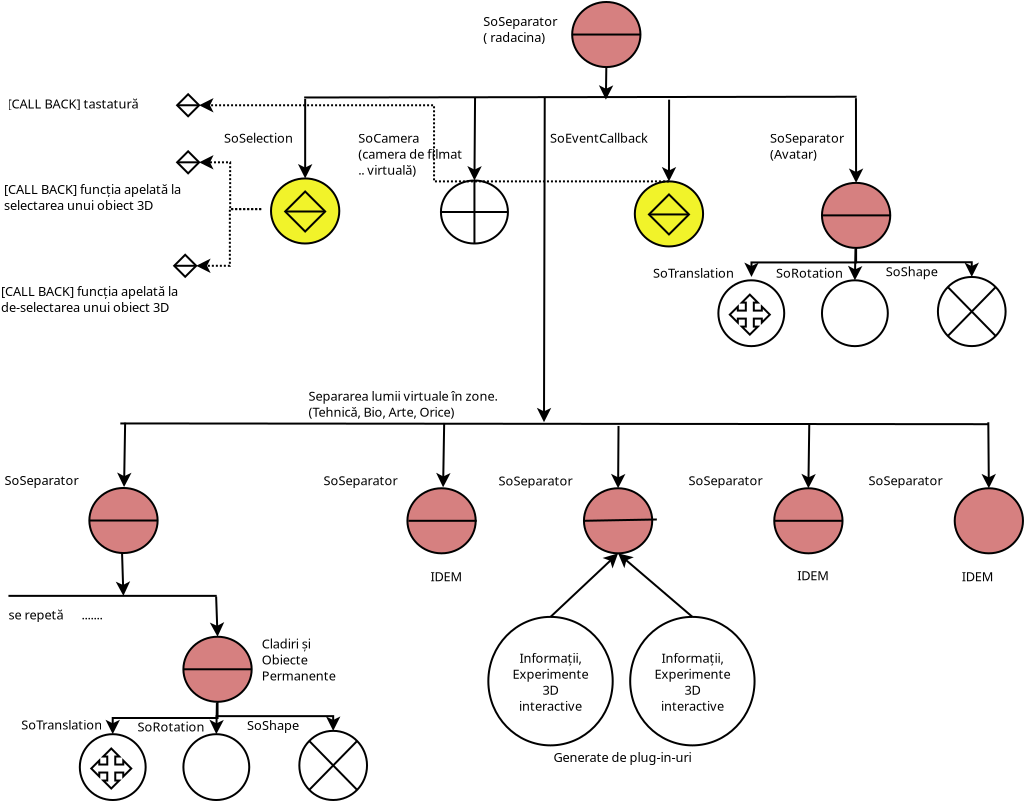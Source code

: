 <?xml version="1.0" encoding="UTF-8"?>
<dia:diagram xmlns:dia="http://www.lysator.liu.se/~alla/dia/">
  <dia:layer name="Background" visible="true" active="true">
    <dia:group>
      <dia:object type="Flowchart - Ellipse" version="0" id="O0">
        <dia:attribute name="obj_pos">
          <dia:point val="36.301,11.422"/>
        </dia:attribute>
        <dia:attribute name="obj_bb">
          <dia:rectangle val="36.251,11.372;39.764,14.725"/>
        </dia:attribute>
        <dia:attribute name="elem_corner">
          <dia:point val="36.301,11.422"/>
        </dia:attribute>
        <dia:attribute name="elem_width">
          <dia:real val="3.413"/>
        </dia:attribute>
        <dia:attribute name="elem_height">
          <dia:real val="3.253"/>
        </dia:attribute>
        <dia:attribute name="border_width">
          <dia:real val="0.1"/>
        </dia:attribute>
        <dia:attribute name="inner_color">
          <dia:color val="#d68080"/>
        </dia:attribute>
        <dia:attribute name="show_background">
          <dia:boolean val="true"/>
        </dia:attribute>
        <dia:attribute name="padding">
          <dia:real val="0.354"/>
        </dia:attribute>
        <dia:attribute name="text">
          <dia:composite type="text">
            <dia:attribute name="string">
              <dia:string>##</dia:string>
            </dia:attribute>
            <dia:attribute name="font">
              <dia:font family="sans" style="0" name="Helvetica"/>
            </dia:attribute>
            <dia:attribute name="height">
              <dia:real val="0.8"/>
            </dia:attribute>
            <dia:attribute name="pos">
              <dia:point val="38.007,13.243"/>
            </dia:attribute>
            <dia:attribute name="color">
              <dia:color val="#000000"/>
            </dia:attribute>
            <dia:attribute name="alignment">
              <dia:enum val="1"/>
            </dia:attribute>
          </dia:composite>
        </dia:attribute>
      </dia:object>
      <dia:object type="Standard - Line" version="0" id="O1">
        <dia:attribute name="obj_pos">
          <dia:point val="36.301,13.048"/>
        </dia:attribute>
        <dia:attribute name="obj_bb">
          <dia:rectangle val="36.251,12.998;39.764,13.098"/>
        </dia:attribute>
        <dia:attribute name="conn_endpoints">
          <dia:point val="36.301,13.048"/>
          <dia:point val="39.714,13.048"/>
        </dia:attribute>
        <dia:attribute name="numcp">
          <dia:int val="1"/>
        </dia:attribute>
        <dia:connections>
          <dia:connection handle="0" to="O0" connection="8"/>
          <dia:connection handle="1" to="O0" connection="0"/>
        </dia:connections>
      </dia:object>
      <dia:group>
        <dia:object type="Flowchart - Ellipse" version="0" id="O2">
          <dia:attribute name="obj_pos">
            <dia:point val="23.811,2.379"/>
          </dia:attribute>
          <dia:attribute name="obj_bb">
            <dia:rectangle val="23.761,2.329;27.274,5.682"/>
          </dia:attribute>
          <dia:attribute name="elem_corner">
            <dia:point val="23.811,2.379"/>
          </dia:attribute>
          <dia:attribute name="elem_width">
            <dia:real val="3.413"/>
          </dia:attribute>
          <dia:attribute name="elem_height">
            <dia:real val="3.253"/>
          </dia:attribute>
          <dia:attribute name="border_width">
            <dia:real val="0.1"/>
          </dia:attribute>
          <dia:attribute name="inner_color">
            <dia:color val="#d68080"/>
          </dia:attribute>
          <dia:attribute name="show_background">
            <dia:boolean val="true"/>
          </dia:attribute>
          <dia:attribute name="padding">
            <dia:real val="0.354"/>
          </dia:attribute>
          <dia:attribute name="text">
            <dia:composite type="text">
              <dia:attribute name="string">
                <dia:string>##</dia:string>
              </dia:attribute>
              <dia:attribute name="font">
                <dia:font family="sans" style="0" name="Helvetica"/>
              </dia:attribute>
              <dia:attribute name="height">
                <dia:real val="0.8"/>
              </dia:attribute>
              <dia:attribute name="pos">
                <dia:point val="25.518,4.201"/>
              </dia:attribute>
              <dia:attribute name="color">
                <dia:color val="#000000"/>
              </dia:attribute>
              <dia:attribute name="alignment">
                <dia:enum val="1"/>
              </dia:attribute>
            </dia:composite>
          </dia:attribute>
        </dia:object>
        <dia:object type="Standard - Line" version="0" id="O3">
          <dia:attribute name="obj_pos">
            <dia:point val="23.811,4.006"/>
          </dia:attribute>
          <dia:attribute name="obj_bb">
            <dia:rectangle val="23.761,3.956;27.274,4.056"/>
          </dia:attribute>
          <dia:attribute name="conn_endpoints">
            <dia:point val="23.811,4.006"/>
            <dia:point val="27.224,4.006"/>
          </dia:attribute>
          <dia:attribute name="numcp">
            <dia:int val="1"/>
          </dia:attribute>
          <dia:connections>
            <dia:connection handle="0" to="O2" connection="8"/>
            <dia:connection handle="1" to="O2" connection="0"/>
          </dia:connections>
        </dia:object>
        <dia:object type="Standard - Text" version="1" id="O4">
          <dia:attribute name="obj_pos">
            <dia:point val="19.368,3.582"/>
          </dia:attribute>
          <dia:attribute name="obj_bb">
            <dia:rectangle val="19.368,2.987;23.33,4.535"/>
          </dia:attribute>
          <dia:attribute name="text">
            <dia:composite type="text">
              <dia:attribute name="string">
                <dia:string>#SoSeparator
( radacina) #</dia:string>
              </dia:attribute>
              <dia:attribute name="font">
                <dia:font family="sans" style="0" name="Helvetica"/>
              </dia:attribute>
              <dia:attribute name="height">
                <dia:real val="0.8"/>
              </dia:attribute>
              <dia:attribute name="pos">
                <dia:point val="19.368,3.582"/>
              </dia:attribute>
              <dia:attribute name="color">
                <dia:color val="#000000"/>
              </dia:attribute>
              <dia:attribute name="alignment">
                <dia:enum val="0"/>
              </dia:attribute>
            </dia:composite>
          </dia:attribute>
          <dia:attribute name="valign">
            <dia:enum val="3"/>
          </dia:attribute>
        </dia:object>
      </dia:group>
      <dia:object type="Flowchart - Or" version="1" id="O5">
        <dia:attribute name="obj_pos">
          <dia:point val="17.249,11.304"/>
        </dia:attribute>
        <dia:attribute name="obj_bb">
          <dia:rectangle val="17.199,11.254;20.649,14.504"/>
        </dia:attribute>
        <dia:attribute name="meta">
          <dia:composite type="dict"/>
        </dia:attribute>
        <dia:attribute name="elem_corner">
          <dia:point val="17.249,11.304"/>
        </dia:attribute>
        <dia:attribute name="elem_width">
          <dia:real val="3.35"/>
        </dia:attribute>
        <dia:attribute name="elem_height">
          <dia:real val="3.15"/>
        </dia:attribute>
        <dia:attribute name="line_width">
          <dia:real val="0.1"/>
        </dia:attribute>
        <dia:attribute name="line_colour">
          <dia:color val="#000000"/>
        </dia:attribute>
        <dia:attribute name="fill_colour">
          <dia:color val="#ffffff"/>
        </dia:attribute>
        <dia:attribute name="show_background">
          <dia:boolean val="true"/>
        </dia:attribute>
        <dia:attribute name="line_style">
          <dia:enum val="0"/>
          <dia:real val="1"/>
        </dia:attribute>
        <dia:attribute name="flip_horizontal">
          <dia:boolean val="false"/>
        </dia:attribute>
        <dia:attribute name="flip_vertical">
          <dia:boolean val="false"/>
        </dia:attribute>
        <dia:attribute name="subscale">
          <dia:real val="1"/>
        </dia:attribute>
      </dia:object>
      <dia:object type="Standard - Text" version="1" id="O6">
        <dia:attribute name="obj_pos">
          <dia:point val="13.115,9.42"/>
        </dia:attribute>
        <dia:attribute name="obj_bb">
          <dia:rectangle val="13.115,8.825;19.038,11.172"/>
        </dia:attribute>
        <dia:attribute name="text">
          <dia:composite type="text">
            <dia:attribute name="string">
              <dia:string>#SoCamera
(camera de filmat 
.. virtuală)#</dia:string>
            </dia:attribute>
            <dia:attribute name="font">
              <dia:font family="sans" style="0" name="Helvetica"/>
            </dia:attribute>
            <dia:attribute name="height">
              <dia:real val="0.8"/>
            </dia:attribute>
            <dia:attribute name="pos">
              <dia:point val="13.115,9.42"/>
            </dia:attribute>
            <dia:attribute name="color">
              <dia:color val="#000000"/>
            </dia:attribute>
            <dia:attribute name="alignment">
              <dia:enum val="0"/>
            </dia:attribute>
          </dia:composite>
        </dia:attribute>
        <dia:attribute name="valign">
          <dia:enum val="3"/>
        </dia:attribute>
      </dia:object>
      <dia:object type="Standard - Line" version="0" id="O7">
        <dia:attribute name="obj_pos">
          <dia:point val="10.41,7.153"/>
        </dia:attribute>
        <dia:attribute name="obj_bb">
          <dia:rectangle val="10.36,7.066;38.086,7.203"/>
        </dia:attribute>
        <dia:attribute name="conn_endpoints">
          <dia:point val="10.41,7.153"/>
          <dia:point val="38.035,7.116"/>
        </dia:attribute>
        <dia:attribute name="numcp">
          <dia:int val="1"/>
        </dia:attribute>
      </dia:object>
      <dia:object type="Standard - Text" version="1" id="O8">
        <dia:attribute name="obj_pos">
          <dia:point val="6.4,9.42"/>
        </dia:attribute>
        <dia:attribute name="obj_bb">
          <dia:rectangle val="6.4,8.825;10.153,9.572"/>
        </dia:attribute>
        <dia:attribute name="text">
          <dia:composite type="text">
            <dia:attribute name="string">
              <dia:string>#SoSelection#</dia:string>
            </dia:attribute>
            <dia:attribute name="font">
              <dia:font family="sans" style="0" name="Helvetica"/>
            </dia:attribute>
            <dia:attribute name="height">
              <dia:real val="0.8"/>
            </dia:attribute>
            <dia:attribute name="pos">
              <dia:point val="6.4,9.42"/>
            </dia:attribute>
            <dia:attribute name="color">
              <dia:color val="#000000"/>
            </dia:attribute>
            <dia:attribute name="alignment">
              <dia:enum val="0"/>
            </dia:attribute>
          </dia:composite>
        </dia:attribute>
        <dia:attribute name="valign">
          <dia:enum val="3"/>
        </dia:attribute>
      </dia:object>
      <dia:group>
        <dia:object type="Flowchart - Ellipse" version="0" id="O9">
          <dia:attribute name="obj_pos">
            <dia:point val="8.753,11.201"/>
          </dia:attribute>
          <dia:attribute name="obj_bb">
            <dia:rectangle val="8.703,11.151;12.216,14.504"/>
          </dia:attribute>
          <dia:attribute name="elem_corner">
            <dia:point val="8.753,11.201"/>
          </dia:attribute>
          <dia:attribute name="elem_width">
            <dia:real val="3.413"/>
          </dia:attribute>
          <dia:attribute name="elem_height">
            <dia:real val="3.253"/>
          </dia:attribute>
          <dia:attribute name="border_width">
            <dia:real val="0.1"/>
          </dia:attribute>
          <dia:attribute name="inner_color">
            <dia:color val="#f1f32a"/>
          </dia:attribute>
          <dia:attribute name="show_background">
            <dia:boolean val="true"/>
          </dia:attribute>
          <dia:attribute name="padding">
            <dia:real val="0.354"/>
          </dia:attribute>
          <dia:attribute name="text">
            <dia:composite type="text">
              <dia:attribute name="string">
                <dia:string>##</dia:string>
              </dia:attribute>
              <dia:attribute name="font">
                <dia:font family="sans" style="0" name="Helvetica"/>
              </dia:attribute>
              <dia:attribute name="height">
                <dia:real val="0.8"/>
              </dia:attribute>
              <dia:attribute name="pos">
                <dia:point val="10.46,13.022"/>
              </dia:attribute>
              <dia:attribute name="color">
                <dia:color val="#000000"/>
              </dia:attribute>
              <dia:attribute name="alignment">
                <dia:enum val="1"/>
              </dia:attribute>
            </dia:composite>
          </dia:attribute>
        </dia:object>
        <dia:object type="Flowchart - Sort" version="1" id="O10">
          <dia:attribute name="obj_pos">
            <dia:point val="9.46,11.854"/>
          </dia:attribute>
          <dia:attribute name="obj_bb">
            <dia:rectangle val="9.389,11.783;11.53,13.925"/>
          </dia:attribute>
          <dia:attribute name="meta">
            <dia:composite type="dict"/>
          </dia:attribute>
          <dia:attribute name="elem_corner">
            <dia:point val="9.46,11.854"/>
          </dia:attribute>
          <dia:attribute name="elem_width">
            <dia:real val="2"/>
          </dia:attribute>
          <dia:attribute name="elem_height">
            <dia:real val="2"/>
          </dia:attribute>
          <dia:attribute name="line_width">
            <dia:real val="0.1"/>
          </dia:attribute>
          <dia:attribute name="line_colour">
            <dia:color val="#000000"/>
          </dia:attribute>
          <dia:attribute name="fill_colour">
            <dia:color val="#ffffff"/>
          </dia:attribute>
          <dia:attribute name="show_background">
            <dia:boolean val="false"/>
          </dia:attribute>
          <dia:attribute name="line_style">
            <dia:enum val="0"/>
            <dia:real val="1"/>
          </dia:attribute>
          <dia:attribute name="flip_horizontal">
            <dia:boolean val="false"/>
          </dia:attribute>
          <dia:attribute name="flip_vertical">
            <dia:boolean val="false"/>
          </dia:attribute>
          <dia:attribute name="subscale">
            <dia:real val="1"/>
          </dia:attribute>
        </dia:object>
      </dia:group>
      <dia:object type="Flowchart - Sort" version="1" id="O11">
        <dia:attribute name="obj_pos">
          <dia:point val="4.058,9.845"/>
        </dia:attribute>
        <dia:attribute name="obj_bb">
          <dia:rectangle val="3.987,9.774;5.229,11.016"/>
        </dia:attribute>
        <dia:attribute name="meta">
          <dia:composite type="dict"/>
        </dia:attribute>
        <dia:attribute name="elem_corner">
          <dia:point val="4.058,9.845"/>
        </dia:attribute>
        <dia:attribute name="elem_width">
          <dia:real val="1.1"/>
        </dia:attribute>
        <dia:attribute name="elem_height">
          <dia:real val="1.1"/>
        </dia:attribute>
        <dia:attribute name="line_width">
          <dia:real val="0.1"/>
        </dia:attribute>
        <dia:attribute name="line_colour">
          <dia:color val="#000000"/>
        </dia:attribute>
        <dia:attribute name="fill_colour">
          <dia:color val="#ffffff"/>
        </dia:attribute>
        <dia:attribute name="show_background">
          <dia:boolean val="true"/>
        </dia:attribute>
        <dia:attribute name="line_style">
          <dia:enum val="0"/>
          <dia:real val="1"/>
        </dia:attribute>
        <dia:attribute name="flip_horizontal">
          <dia:boolean val="false"/>
        </dia:attribute>
        <dia:attribute name="flip_vertical">
          <dia:boolean val="false"/>
        </dia:attribute>
        <dia:attribute name="subscale">
          <dia:real val="1"/>
        </dia:attribute>
      </dia:object>
      <dia:object type="Standard - Text" version="1" id="O12">
        <dia:attribute name="obj_pos">
          <dia:point val="-4.601,11.982"/>
        </dia:attribute>
        <dia:attribute name="obj_bb">
          <dia:rectangle val="-4.601,11.387;5.229,12.934"/>
        </dia:attribute>
        <dia:attribute name="text">
          <dia:composite type="text">
            <dia:attribute name="string">
              <dia:string>#[CALL BACK] funcția apelată la
selectarea unui obiect 3D#</dia:string>
            </dia:attribute>
            <dia:attribute name="font">
              <dia:font family="sans" style="0" name="Helvetica"/>
            </dia:attribute>
            <dia:attribute name="height">
              <dia:real val="0.8"/>
            </dia:attribute>
            <dia:attribute name="pos">
              <dia:point val="-4.601,11.982"/>
            </dia:attribute>
            <dia:attribute name="color">
              <dia:color val="#000000"/>
            </dia:attribute>
            <dia:attribute name="alignment">
              <dia:enum val="0"/>
            </dia:attribute>
          </dia:composite>
        </dia:attribute>
        <dia:attribute name="valign">
          <dia:enum val="3"/>
        </dia:attribute>
      </dia:object>
      <dia:group>
        <dia:object type="Flowchart - Sort" version="1" id="O13">
          <dia:attribute name="obj_pos">
            <dia:point val="3.911,15.018"/>
          </dia:attribute>
          <dia:attribute name="obj_bb">
            <dia:rectangle val="3.84,14.948;5.082,16.189"/>
          </dia:attribute>
          <dia:attribute name="meta">
            <dia:composite type="dict"/>
          </dia:attribute>
          <dia:attribute name="elem_corner">
            <dia:point val="3.911,15.018"/>
          </dia:attribute>
          <dia:attribute name="elem_width">
            <dia:real val="1.1"/>
          </dia:attribute>
          <dia:attribute name="elem_height">
            <dia:real val="1.1"/>
          </dia:attribute>
          <dia:attribute name="line_width">
            <dia:real val="0.1"/>
          </dia:attribute>
          <dia:attribute name="line_colour">
            <dia:color val="#000000"/>
          </dia:attribute>
          <dia:attribute name="fill_colour">
            <dia:color val="#ffffff"/>
          </dia:attribute>
          <dia:attribute name="show_background">
            <dia:boolean val="true"/>
          </dia:attribute>
          <dia:attribute name="line_style">
            <dia:enum val="0"/>
            <dia:real val="1"/>
          </dia:attribute>
          <dia:attribute name="flip_horizontal">
            <dia:boolean val="false"/>
          </dia:attribute>
          <dia:attribute name="flip_vertical">
            <dia:boolean val="false"/>
          </dia:attribute>
          <dia:attribute name="subscale">
            <dia:real val="1"/>
          </dia:attribute>
        </dia:object>
        <dia:object type="Standard - Text" version="1" id="O14">
          <dia:attribute name="obj_pos">
            <dia:point val="-4.748,17.081"/>
          </dia:attribute>
          <dia:attribute name="obj_bb">
            <dia:rectangle val="-4.748,16.486;5.082,18.034"/>
          </dia:attribute>
          <dia:attribute name="text">
            <dia:composite type="text">
              <dia:attribute name="string">
                <dia:string>#[CALL BACK] funcția apelată la
de-selectarea unui obiect 3D#</dia:string>
              </dia:attribute>
              <dia:attribute name="font">
                <dia:font family="sans" style="0" name="Helvetica"/>
              </dia:attribute>
              <dia:attribute name="height">
                <dia:real val="0.8"/>
              </dia:attribute>
              <dia:attribute name="pos">
                <dia:point val="-4.748,17.081"/>
              </dia:attribute>
              <dia:attribute name="color">
                <dia:color val="#000000"/>
              </dia:attribute>
              <dia:attribute name="alignment">
                <dia:enum val="0"/>
              </dia:attribute>
            </dia:composite>
          </dia:attribute>
          <dia:attribute name="valign">
            <dia:enum val="3"/>
          </dia:attribute>
        </dia:object>
      </dia:group>
      <dia:object type="Standard - ZigZagLine" version="1" id="O15">
        <dia:attribute name="obj_pos">
          <dia:point val="8.261,12.735"/>
        </dia:attribute>
        <dia:attribute name="obj_bb">
          <dia:rectangle val="5.046,10.033;8.311,12.785"/>
        </dia:attribute>
        <dia:attribute name="orth_points">
          <dia:point val="8.261,12.735"/>
          <dia:point val="6.71,12.735"/>
          <dia:point val="6.71,10.395"/>
          <dia:point val="5.158,10.395"/>
        </dia:attribute>
        <dia:attribute name="orth_orient">
          <dia:enum val="0"/>
          <dia:enum val="1"/>
          <dia:enum val="0"/>
        </dia:attribute>
        <dia:attribute name="autorouting">
          <dia:boolean val="true"/>
        </dia:attribute>
        <dia:attribute name="line_style">
          <dia:enum val="4"/>
        </dia:attribute>
        <dia:attribute name="end_arrow">
          <dia:enum val="22"/>
        </dia:attribute>
        <dia:attribute name="end_arrow_length">
          <dia:real val="0.5"/>
        </dia:attribute>
        <dia:attribute name="end_arrow_width">
          <dia:real val="0.5"/>
        </dia:attribute>
      </dia:object>
      <dia:object type="Standard - ZigZagLine" version="1" id="O16">
        <dia:attribute name="obj_pos">
          <dia:point val="8.262,12.735"/>
        </dia:attribute>
        <dia:attribute name="obj_bb">
          <dia:rectangle val="4.899,12.685;8.312,15.93"/>
        </dia:attribute>
        <dia:attribute name="orth_points">
          <dia:point val="8.262,12.735"/>
          <dia:point val="6.695,12.735"/>
          <dia:point val="6.695,15.568"/>
          <dia:point val="5.011,15.568"/>
        </dia:attribute>
        <dia:attribute name="orth_orient">
          <dia:enum val="0"/>
          <dia:enum val="1"/>
          <dia:enum val="0"/>
        </dia:attribute>
        <dia:attribute name="autorouting">
          <dia:boolean val="false"/>
        </dia:attribute>
        <dia:attribute name="line_style">
          <dia:enum val="4"/>
        </dia:attribute>
        <dia:attribute name="end_arrow">
          <dia:enum val="22"/>
        </dia:attribute>
        <dia:attribute name="end_arrow_length">
          <dia:real val="0.5"/>
        </dia:attribute>
        <dia:attribute name="end_arrow_width">
          <dia:real val="0.5"/>
        </dia:attribute>
      </dia:object>
      <dia:object type="Standard - Line" version="0" id="O17">
        <dia:attribute name="obj_pos">
          <dia:point val="25.518,5.632"/>
        </dia:attribute>
        <dia:attribute name="obj_bb">
          <dia:rectangle val="25.142,5.582;25.866,7.375"/>
        </dia:attribute>
        <dia:attribute name="conn_endpoints">
          <dia:point val="25.518,5.632"/>
          <dia:point val="25.496,7.263"/>
        </dia:attribute>
        <dia:attribute name="numcp">
          <dia:int val="1"/>
        </dia:attribute>
        <dia:attribute name="end_arrow">
          <dia:enum val="22"/>
        </dia:attribute>
        <dia:attribute name="end_arrow_length">
          <dia:real val="0.5"/>
        </dia:attribute>
        <dia:attribute name="end_arrow_width">
          <dia:real val="0.5"/>
        </dia:attribute>
      </dia:object>
      <dia:group>
        <dia:object type="Flowchart - Ellipse" version="0" id="O18">
          <dia:attribute name="obj_pos">
            <dia:point val="26.943,11.348"/>
          </dia:attribute>
          <dia:attribute name="obj_bb">
            <dia:rectangle val="26.893,11.298;30.407,14.651"/>
          </dia:attribute>
          <dia:attribute name="elem_corner">
            <dia:point val="26.943,11.348"/>
          </dia:attribute>
          <dia:attribute name="elem_width">
            <dia:real val="3.413"/>
          </dia:attribute>
          <dia:attribute name="elem_height">
            <dia:real val="3.253"/>
          </dia:attribute>
          <dia:attribute name="border_width">
            <dia:real val="0.1"/>
          </dia:attribute>
          <dia:attribute name="inner_color">
            <dia:color val="#f1f32a"/>
          </dia:attribute>
          <dia:attribute name="show_background">
            <dia:boolean val="true"/>
          </dia:attribute>
          <dia:attribute name="padding">
            <dia:real val="0.354"/>
          </dia:attribute>
          <dia:attribute name="text">
            <dia:composite type="text">
              <dia:attribute name="string">
                <dia:string>##</dia:string>
              </dia:attribute>
              <dia:attribute name="font">
                <dia:font family="sans" style="0" name="Helvetica"/>
              </dia:attribute>
              <dia:attribute name="height">
                <dia:real val="0.8"/>
              </dia:attribute>
              <dia:attribute name="pos">
                <dia:point val="28.65,13.169"/>
              </dia:attribute>
              <dia:attribute name="color">
                <dia:color val="#000000"/>
              </dia:attribute>
              <dia:attribute name="alignment">
                <dia:enum val="1"/>
              </dia:attribute>
            </dia:composite>
          </dia:attribute>
        </dia:object>
        <dia:object type="Flowchart - Sort" version="1" id="O19">
          <dia:attribute name="obj_pos">
            <dia:point val="27.65,12.001"/>
          </dia:attribute>
          <dia:attribute name="obj_bb">
            <dia:rectangle val="27.579,11.93;29.721,14.072"/>
          </dia:attribute>
          <dia:attribute name="meta">
            <dia:composite type="dict"/>
          </dia:attribute>
          <dia:attribute name="elem_corner">
            <dia:point val="27.65,12.001"/>
          </dia:attribute>
          <dia:attribute name="elem_width">
            <dia:real val="2"/>
          </dia:attribute>
          <dia:attribute name="elem_height">
            <dia:real val="2"/>
          </dia:attribute>
          <dia:attribute name="line_width">
            <dia:real val="0.1"/>
          </dia:attribute>
          <dia:attribute name="line_colour">
            <dia:color val="#000000"/>
          </dia:attribute>
          <dia:attribute name="fill_colour">
            <dia:color val="#ffffff"/>
          </dia:attribute>
          <dia:attribute name="show_background">
            <dia:boolean val="false"/>
          </dia:attribute>
          <dia:attribute name="line_style">
            <dia:enum val="0"/>
            <dia:real val="1"/>
          </dia:attribute>
          <dia:attribute name="flip_horizontal">
            <dia:boolean val="false"/>
          </dia:attribute>
          <dia:attribute name="flip_vertical">
            <dia:boolean val="false"/>
          </dia:attribute>
          <dia:attribute name="subscale">
            <dia:real val="1"/>
          </dia:attribute>
        </dia:object>
      </dia:group>
      <dia:object type="Flowchart - Sort" version="1" id="O20">
        <dia:attribute name="obj_pos">
          <dia:point val="4.058,6.992"/>
        </dia:attribute>
        <dia:attribute name="obj_bb">
          <dia:rectangle val="3.987,6.921;5.229,8.162"/>
        </dia:attribute>
        <dia:attribute name="meta">
          <dia:composite type="dict"/>
        </dia:attribute>
        <dia:attribute name="elem_corner">
          <dia:point val="4.058,6.992"/>
        </dia:attribute>
        <dia:attribute name="elem_width">
          <dia:real val="1.1"/>
        </dia:attribute>
        <dia:attribute name="elem_height">
          <dia:real val="1.1"/>
        </dia:attribute>
        <dia:attribute name="line_width">
          <dia:real val="0.1"/>
        </dia:attribute>
        <dia:attribute name="line_colour">
          <dia:color val="#000000"/>
        </dia:attribute>
        <dia:attribute name="fill_colour">
          <dia:color val="#ffffff"/>
        </dia:attribute>
        <dia:attribute name="show_background">
          <dia:boolean val="true"/>
        </dia:attribute>
        <dia:attribute name="line_style">
          <dia:enum val="0"/>
          <dia:real val="1"/>
        </dia:attribute>
        <dia:attribute name="flip_horizontal">
          <dia:boolean val="false"/>
        </dia:attribute>
        <dia:attribute name="flip_vertical">
          <dia:boolean val="false"/>
        </dia:attribute>
        <dia:attribute name="subscale">
          <dia:real val="1"/>
        </dia:attribute>
      </dia:object>
      <dia:object type="Standard - Text" version="1" id="O21">
        <dia:attribute name="obj_pos">
          <dia:point val="-2.358,7.484"/>
        </dia:attribute>
        <dia:attribute name="obj_bb">
          <dia:rectangle val="-2.358,6.889;-2.358,7.636"/>
        </dia:attribute>
        <dia:attribute name="text">
          <dia:composite type="text">
            <dia:attribute name="string">
              <dia:string>##</dia:string>
            </dia:attribute>
            <dia:attribute name="font">
              <dia:font family="sans" style="0" name="Helvetica"/>
            </dia:attribute>
            <dia:attribute name="height">
              <dia:real val="0.8"/>
            </dia:attribute>
            <dia:attribute name="pos">
              <dia:point val="-2.358,7.484"/>
            </dia:attribute>
            <dia:attribute name="color">
              <dia:color val="#000000"/>
            </dia:attribute>
            <dia:attribute name="alignment">
              <dia:enum val="0"/>
            </dia:attribute>
          </dia:composite>
        </dia:attribute>
        <dia:attribute name="valign">
          <dia:enum val="3"/>
        </dia:attribute>
      </dia:object>
      <dia:object type="Standard - Text" version="1" id="O22">
        <dia:attribute name="obj_pos">
          <dia:point val="-4.417,7.7"/>
        </dia:attribute>
        <dia:attribute name="obj_bb">
          <dia:rectangle val="-4.417,7.105;2.75,7.852"/>
        </dia:attribute>
        <dia:attribute name="text">
          <dia:composite type="text">
            <dia:attribute name="string">
              <dia:string>#[CALL BACK] tastatură#</dia:string>
            </dia:attribute>
            <dia:attribute name="font">
              <dia:font family="sans" style="0" name="Helvetica"/>
            </dia:attribute>
            <dia:attribute name="height">
              <dia:real val="0.8"/>
            </dia:attribute>
            <dia:attribute name="pos">
              <dia:point val="-4.417,7.7"/>
            </dia:attribute>
            <dia:attribute name="color">
              <dia:color val="#000000"/>
            </dia:attribute>
            <dia:attribute name="alignment">
              <dia:enum val="0"/>
            </dia:attribute>
          </dia:composite>
        </dia:attribute>
        <dia:attribute name="valign">
          <dia:enum val="3"/>
        </dia:attribute>
      </dia:object>
      <dia:object type="Standard - ZigZagLine" version="1" id="O23">
        <dia:attribute name="obj_pos">
          <dia:point val="28.65,11.348"/>
        </dia:attribute>
        <dia:attribute name="obj_bb">
          <dia:rectangle val="5.046,7.18;28.7,11.398"/>
        </dia:attribute>
        <dia:attribute name="orth_points">
          <dia:point val="28.65,11.348"/>
          <dia:point val="16.904,11.348"/>
          <dia:point val="16.904,7.542"/>
          <dia:point val="5.158,7.542"/>
        </dia:attribute>
        <dia:attribute name="orth_orient">
          <dia:enum val="0"/>
          <dia:enum val="1"/>
          <dia:enum val="0"/>
        </dia:attribute>
        <dia:attribute name="autorouting">
          <dia:boolean val="true"/>
        </dia:attribute>
        <dia:attribute name="line_style">
          <dia:enum val="4"/>
        </dia:attribute>
        <dia:attribute name="end_arrow">
          <dia:enum val="22"/>
        </dia:attribute>
        <dia:attribute name="end_arrow_length">
          <dia:real val="0.5"/>
        </dia:attribute>
        <dia:attribute name="end_arrow_width">
          <dia:real val="0.5"/>
        </dia:attribute>
        <dia:connections>
          <dia:connection handle="1" to="O20" connection="12"/>
        </dia:connections>
      </dia:object>
      <dia:object type="Standard - Text" version="1" id="O24">
        <dia:attribute name="obj_pos">
          <dia:point val="22.707,9.42"/>
        </dia:attribute>
        <dia:attribute name="obj_bb">
          <dia:rectangle val="22.707,8.825;28.059,9.572"/>
        </dia:attribute>
        <dia:attribute name="text">
          <dia:composite type="text">
            <dia:attribute name="string">
              <dia:string>#SoEventCallback#</dia:string>
            </dia:attribute>
            <dia:attribute name="font">
              <dia:font family="sans" style="0" name="Helvetica"/>
            </dia:attribute>
            <dia:attribute name="height">
              <dia:real val="0.8"/>
            </dia:attribute>
            <dia:attribute name="pos">
              <dia:point val="22.707,9.42"/>
            </dia:attribute>
            <dia:attribute name="color">
              <dia:color val="#000000"/>
            </dia:attribute>
            <dia:attribute name="alignment">
              <dia:enum val="0"/>
            </dia:attribute>
          </dia:composite>
        </dia:attribute>
        <dia:attribute name="valign">
          <dia:enum val="3"/>
        </dia:attribute>
      </dia:object>
      <dia:object type="Standard - ZigZagLine" version="1" id="O25">
        <dia:attribute name="obj_pos">
          <dia:point val="10.46,7.226"/>
        </dia:attribute>
        <dia:attribute name="obj_bb">
          <dia:rectangle val="10.098,7.176;10.822,11.312"/>
        </dia:attribute>
        <dia:attribute name="orth_points">
          <dia:point val="10.46,7.226"/>
          <dia:point val="10.46,9.213"/>
          <dia:point val="10.46,9.213"/>
          <dia:point val="10.46,11.201"/>
        </dia:attribute>
        <dia:attribute name="orth_orient">
          <dia:enum val="1"/>
          <dia:enum val="0"/>
          <dia:enum val="1"/>
        </dia:attribute>
        <dia:attribute name="autorouting">
          <dia:boolean val="true"/>
        </dia:attribute>
        <dia:attribute name="end_arrow">
          <dia:enum val="22"/>
        </dia:attribute>
        <dia:attribute name="end_arrow_length">
          <dia:real val="0.5"/>
        </dia:attribute>
        <dia:attribute name="end_arrow_width">
          <dia:real val="0.5"/>
        </dia:attribute>
      </dia:object>
      <dia:object type="Standard - Line" version="0" id="O26">
        <dia:attribute name="obj_pos">
          <dia:point val="18.955,7.153"/>
        </dia:attribute>
        <dia:attribute name="obj_bb">
          <dia:rectangle val="18.567,7.102;19.29,11.416"/>
        </dia:attribute>
        <dia:attribute name="conn_endpoints">
          <dia:point val="18.955,7.153"/>
          <dia:point val="18.924,11.304"/>
        </dia:attribute>
        <dia:attribute name="numcp">
          <dia:int val="1"/>
        </dia:attribute>
        <dia:attribute name="end_arrow">
          <dia:enum val="22"/>
        </dia:attribute>
        <dia:attribute name="end_arrow_length">
          <dia:real val="0.5"/>
        </dia:attribute>
        <dia:attribute name="end_arrow_width">
          <dia:real val="0.5"/>
        </dia:attribute>
        <dia:connections>
          <dia:connection handle="1" to="O5" connection="2"/>
        </dia:connections>
      </dia:object>
      <dia:object type="Standard - Line" version="0" id="O27">
        <dia:attribute name="obj_pos">
          <dia:point val="28.657,7.263"/>
        </dia:attribute>
        <dia:attribute name="obj_bb">
          <dia:rectangle val="28.289,7.213;29.013,11.46"/>
        </dia:attribute>
        <dia:attribute name="conn_endpoints">
          <dia:point val="28.657,7.263"/>
          <dia:point val="28.65,11.348"/>
        </dia:attribute>
        <dia:attribute name="numcp">
          <dia:int val="1"/>
        </dia:attribute>
        <dia:attribute name="end_arrow">
          <dia:enum val="22"/>
        </dia:attribute>
        <dia:attribute name="end_arrow_length">
          <dia:real val="0.5"/>
        </dia:attribute>
        <dia:attribute name="end_arrow_width">
          <dia:real val="0.5"/>
        </dia:attribute>
      </dia:object>
      <dia:object type="Standard - Line" version="0" id="O28">
        <dia:attribute name="obj_pos">
          <dia:point val="37.999,7.19"/>
        </dia:attribute>
        <dia:attribute name="obj_bb">
          <dia:rectangle val="37.644,7.139;38.368,11.534"/>
        </dia:attribute>
        <dia:attribute name="conn_endpoints">
          <dia:point val="37.999,7.19"/>
          <dia:point val="38.007,11.422"/>
        </dia:attribute>
        <dia:attribute name="numcp">
          <dia:int val="1"/>
        </dia:attribute>
        <dia:attribute name="end_arrow">
          <dia:enum val="22"/>
        </dia:attribute>
        <dia:attribute name="end_arrow_length">
          <dia:real val="0.5"/>
        </dia:attribute>
        <dia:attribute name="end_arrow_width">
          <dia:real val="0.5"/>
        </dia:attribute>
        <dia:connections>
          <dia:connection handle="1" to="O0" connection="4"/>
        </dia:connections>
      </dia:object>
      <dia:object type="Standard - Text" version="1" id="O29">
        <dia:attribute name="obj_pos">
          <dia:point val="33.696,9.42"/>
        </dia:attribute>
        <dia:attribute name="obj_bb">
          <dia:rectangle val="33.696,8.825;37.658,10.372"/>
        </dia:attribute>
        <dia:attribute name="text">
          <dia:composite type="text">
            <dia:attribute name="string">
              <dia:string>#SoSeparator
(Avatar)#</dia:string>
            </dia:attribute>
            <dia:attribute name="font">
              <dia:font family="sans" style="0" name="Helvetica"/>
            </dia:attribute>
            <dia:attribute name="height">
              <dia:real val="0.8"/>
            </dia:attribute>
            <dia:attribute name="pos">
              <dia:point val="33.696,9.42"/>
            </dia:attribute>
            <dia:attribute name="color">
              <dia:color val="#000000"/>
            </dia:attribute>
            <dia:attribute name="alignment">
              <dia:enum val="0"/>
            </dia:attribute>
          </dia:composite>
        </dia:attribute>
        <dia:attribute name="valign">
          <dia:enum val="3"/>
        </dia:attribute>
      </dia:object>
      <dia:object type="Geometric - Perfect Circle" version="1" id="O30">
        <dia:attribute name="obj_pos">
          <dia:point val="31.121,16.294"/>
        </dia:attribute>
        <dia:attribute name="obj_bb">
          <dia:rectangle val="31.071,16.244;34.463,19.635"/>
        </dia:attribute>
        <dia:attribute name="meta">
          <dia:composite type="dict"/>
        </dia:attribute>
        <dia:attribute name="elem_corner">
          <dia:point val="31.121,16.294"/>
        </dia:attribute>
        <dia:attribute name="elem_width">
          <dia:real val="3.292"/>
        </dia:attribute>
        <dia:attribute name="elem_height">
          <dia:real val="3.292"/>
        </dia:attribute>
        <dia:attribute name="line_width">
          <dia:real val="0.1"/>
        </dia:attribute>
        <dia:attribute name="line_colour">
          <dia:color val="#000000"/>
        </dia:attribute>
        <dia:attribute name="fill_colour">
          <dia:color val="#ffffff"/>
        </dia:attribute>
        <dia:attribute name="show_background">
          <dia:boolean val="true"/>
        </dia:attribute>
        <dia:attribute name="line_style">
          <dia:enum val="0"/>
          <dia:real val="1"/>
        </dia:attribute>
        <dia:attribute name="flip_horizontal">
          <dia:boolean val="false"/>
        </dia:attribute>
        <dia:attribute name="flip_vertical">
          <dia:boolean val="false"/>
        </dia:attribute>
        <dia:attribute name="subscale">
          <dia:real val="1"/>
        </dia:attribute>
      </dia:object>
      <dia:object type="Geometric - Quad Arrow" version="1" id="O31">
        <dia:attribute name="obj_pos">
          <dia:point val="31.693,17.01"/>
        </dia:attribute>
        <dia:attribute name="obj_bb">
          <dia:rectangle val="31.623,16.939;33.764,19.08"/>
        </dia:attribute>
        <dia:attribute name="meta">
          <dia:composite type="dict"/>
        </dia:attribute>
        <dia:attribute name="elem_corner">
          <dia:point val="31.693,17.01"/>
        </dia:attribute>
        <dia:attribute name="elem_width">
          <dia:real val="2"/>
        </dia:attribute>
        <dia:attribute name="elem_height">
          <dia:real val="2"/>
        </dia:attribute>
        <dia:attribute name="line_width">
          <dia:real val="0.1"/>
        </dia:attribute>
        <dia:attribute name="line_colour">
          <dia:color val="#000000"/>
        </dia:attribute>
        <dia:attribute name="fill_colour">
          <dia:color val="#ffffff"/>
        </dia:attribute>
        <dia:attribute name="show_background">
          <dia:boolean val="true"/>
        </dia:attribute>
        <dia:attribute name="line_style">
          <dia:enum val="0"/>
          <dia:real val="1"/>
        </dia:attribute>
        <dia:attribute name="flip_horizontal">
          <dia:boolean val="false"/>
        </dia:attribute>
        <dia:attribute name="flip_vertical">
          <dia:boolean val="false"/>
        </dia:attribute>
        <dia:attribute name="subscale">
          <dia:real val="1"/>
        </dia:attribute>
      </dia:object>
      <dia:object type="Standard - ZigZagLine" version="1" id="O32">
        <dia:attribute name="obj_pos">
          <dia:point val="38.007,14.675"/>
        </dia:attribute>
        <dia:attribute name="obj_bb">
          <dia:rectangle val="32.414,14.625;38.057,16.239"/>
        </dia:attribute>
        <dia:attribute name="orth_points">
          <dia:point val="38.007,14.675"/>
          <dia:point val="38.007,15.401"/>
          <dia:point val="32.776,15.401"/>
          <dia:point val="32.776,16.127"/>
        </dia:attribute>
        <dia:attribute name="orth_orient">
          <dia:enum val="1"/>
          <dia:enum val="0"/>
          <dia:enum val="1"/>
        </dia:attribute>
        <dia:attribute name="autorouting">
          <dia:boolean val="true"/>
        </dia:attribute>
        <dia:attribute name="end_arrow">
          <dia:enum val="22"/>
        </dia:attribute>
        <dia:attribute name="end_arrow_length">
          <dia:real val="0.5"/>
        </dia:attribute>
        <dia:attribute name="end_arrow_width">
          <dia:real val="0.5"/>
        </dia:attribute>
        <dia:connections>
          <dia:connection handle="0" to="O0" connection="12"/>
        </dia:connections>
      </dia:object>
      <dia:object type="Standard - Text" version="1" id="O33">
        <dia:attribute name="obj_pos">
          <dia:point val="27.848,16.164"/>
        </dia:attribute>
        <dia:attribute name="obj_bb">
          <dia:rectangle val="27.848,15.569;32.13,16.316"/>
        </dia:attribute>
        <dia:attribute name="text">
          <dia:composite type="text">
            <dia:attribute name="string">
              <dia:string>#SoTranslation#</dia:string>
            </dia:attribute>
            <dia:attribute name="font">
              <dia:font family="sans" style="0" name="Helvetica"/>
            </dia:attribute>
            <dia:attribute name="height">
              <dia:real val="0.8"/>
            </dia:attribute>
            <dia:attribute name="pos">
              <dia:point val="27.848,16.164"/>
            </dia:attribute>
            <dia:attribute name="color">
              <dia:color val="#000000"/>
            </dia:attribute>
            <dia:attribute name="alignment">
              <dia:enum val="0"/>
            </dia:attribute>
          </dia:composite>
        </dia:attribute>
        <dia:attribute name="valign">
          <dia:enum val="3"/>
        </dia:attribute>
      </dia:object>
      <dia:object type="Geometric - Perfect Circle" version="1" id="O34">
        <dia:attribute name="obj_pos">
          <dia:point val="36.301,16.294"/>
        </dia:attribute>
        <dia:attribute name="obj_bb">
          <dia:rectangle val="36.251,16.244;39.642,19.635"/>
        </dia:attribute>
        <dia:attribute name="meta">
          <dia:composite type="dict"/>
        </dia:attribute>
        <dia:attribute name="elem_corner">
          <dia:point val="36.301,16.294"/>
        </dia:attribute>
        <dia:attribute name="elem_width">
          <dia:real val="3.292"/>
        </dia:attribute>
        <dia:attribute name="elem_height">
          <dia:real val="3.292"/>
        </dia:attribute>
        <dia:attribute name="line_width">
          <dia:real val="0.1"/>
        </dia:attribute>
        <dia:attribute name="line_colour">
          <dia:color val="#000000"/>
        </dia:attribute>
        <dia:attribute name="fill_colour">
          <dia:color val="#ffffff"/>
        </dia:attribute>
        <dia:attribute name="show_background">
          <dia:boolean val="true"/>
        </dia:attribute>
        <dia:attribute name="line_style">
          <dia:enum val="0"/>
          <dia:real val="1"/>
        </dia:attribute>
        <dia:attribute name="flip_horizontal">
          <dia:boolean val="false"/>
        </dia:attribute>
        <dia:attribute name="flip_vertical">
          <dia:boolean val="false"/>
        </dia:attribute>
        <dia:attribute name="subscale">
          <dia:real val="1"/>
        </dia:attribute>
      </dia:object>
      <dia:object type="Standard - Line" version="0" id="O35">
        <dia:attribute name="obj_pos">
          <dia:point val="37.976,14.723"/>
        </dia:attribute>
        <dia:attribute name="obj_bb">
          <dia:rectangle val="37.596,14.672;38.32,16.405"/>
        </dia:attribute>
        <dia:attribute name="conn_endpoints">
          <dia:point val="37.976,14.723"/>
          <dia:point val="37.946,16.294"/>
        </dia:attribute>
        <dia:attribute name="numcp">
          <dia:int val="1"/>
        </dia:attribute>
        <dia:attribute name="end_arrow">
          <dia:enum val="22"/>
        </dia:attribute>
        <dia:attribute name="end_arrow_length">
          <dia:real val="0.5"/>
        </dia:attribute>
        <dia:attribute name="end_arrow_width">
          <dia:real val="0.5"/>
        </dia:attribute>
        <dia:connections>
          <dia:connection handle="0" to="O0" connection="16"/>
          <dia:connection handle="1" to="O34" connection="1"/>
        </dia:connections>
      </dia:object>
      <dia:object type="AS_CS_requires_V" version="1" id="O36">
        <dia:attribute name="obj_pos">
          <dia:point val="36.895,16.936"/>
        </dia:attribute>
        <dia:attribute name="obj_bb">
          <dia:rectangle val="36.846,16.886;38.946,18.986"/>
        </dia:attribute>
        <dia:attribute name="meta">
          <dia:composite type="dict"/>
        </dia:attribute>
        <dia:attribute name="elem_corner">
          <dia:point val="36.895,16.936"/>
        </dia:attribute>
        <dia:attribute name="elem_width">
          <dia:real val="2"/>
        </dia:attribute>
        <dia:attribute name="elem_height">
          <dia:real val="2"/>
        </dia:attribute>
        <dia:attribute name="line_width">
          <dia:real val="0.1"/>
        </dia:attribute>
        <dia:attribute name="line_colour">
          <dia:color val="#000000"/>
        </dia:attribute>
        <dia:attribute name="fill_colour">
          <dia:color val="#ffffff"/>
        </dia:attribute>
        <dia:attribute name="show_background">
          <dia:boolean val="true"/>
        </dia:attribute>
        <dia:attribute name="line_style">
          <dia:enum val="0"/>
          <dia:real val="1"/>
        </dia:attribute>
        <dia:attribute name="flip_horizontal">
          <dia:boolean val="false"/>
        </dia:attribute>
        <dia:attribute name="flip_vertical">
          <dia:boolean val="false"/>
        </dia:attribute>
        <dia:attribute name="subscale">
          <dia:real val="1"/>
        </dia:attribute>
      </dia:object>
      <dia:object type="Standard - Text" version="1" id="O37">
        <dia:attribute name="obj_pos">
          <dia:point val="34.006,16.164"/>
        </dia:attribute>
        <dia:attribute name="obj_bb">
          <dia:rectangle val="34.006,15.569;37.484,16.316"/>
        </dia:attribute>
        <dia:attribute name="text">
          <dia:composite type="text">
            <dia:attribute name="string">
              <dia:string>#SoRotation#</dia:string>
            </dia:attribute>
            <dia:attribute name="font">
              <dia:font family="sans" style="0" name="Helvetica"/>
            </dia:attribute>
            <dia:attribute name="height">
              <dia:real val="0.8"/>
            </dia:attribute>
            <dia:attribute name="pos">
              <dia:point val="34.006,16.164"/>
            </dia:attribute>
            <dia:attribute name="color">
              <dia:color val="#000000"/>
            </dia:attribute>
            <dia:attribute name="alignment">
              <dia:enum val="0"/>
            </dia:attribute>
          </dia:composite>
        </dia:attribute>
        <dia:attribute name="valign">
          <dia:enum val="3"/>
        </dia:attribute>
      </dia:object>
      <dia:object type="Flowchart - Summing Junction" version="1" id="O38">
        <dia:attribute name="obj_pos">
          <dia:point val="42.098,16.127"/>
        </dia:attribute>
        <dia:attribute name="obj_bb">
          <dia:rectangle val="42.048,16.077;45.531,19.634"/>
        </dia:attribute>
        <dia:attribute name="meta">
          <dia:composite type="dict"/>
        </dia:attribute>
        <dia:attribute name="elem_corner">
          <dia:point val="42.098,16.127"/>
        </dia:attribute>
        <dia:attribute name="elem_width">
          <dia:real val="3.384"/>
        </dia:attribute>
        <dia:attribute name="elem_height">
          <dia:real val="3.457"/>
        </dia:attribute>
        <dia:attribute name="line_width">
          <dia:real val="0.1"/>
        </dia:attribute>
        <dia:attribute name="line_colour">
          <dia:color val="#000000"/>
        </dia:attribute>
        <dia:attribute name="fill_colour">
          <dia:color val="#ffffff"/>
        </dia:attribute>
        <dia:attribute name="show_background">
          <dia:boolean val="true"/>
        </dia:attribute>
        <dia:attribute name="line_style">
          <dia:enum val="0"/>
          <dia:real val="1"/>
        </dia:attribute>
        <dia:attribute name="flip_horizontal">
          <dia:boolean val="false"/>
        </dia:attribute>
        <dia:attribute name="flip_vertical">
          <dia:boolean val="false"/>
        </dia:attribute>
        <dia:attribute name="subscale">
          <dia:real val="1"/>
        </dia:attribute>
      </dia:object>
      <dia:object type="Standard - Text" version="1" id="O39">
        <dia:attribute name="obj_pos">
          <dia:point val="39.486,16.09"/>
        </dia:attribute>
        <dia:attribute name="obj_bb">
          <dia:rectangle val="39.486,15.495;42.294,16.243"/>
        </dia:attribute>
        <dia:attribute name="text">
          <dia:composite type="text">
            <dia:attribute name="string">
              <dia:string>#SoShape#</dia:string>
            </dia:attribute>
            <dia:attribute name="font">
              <dia:font family="sans" style="0" name="Helvetica"/>
            </dia:attribute>
            <dia:attribute name="height">
              <dia:real val="0.8"/>
            </dia:attribute>
            <dia:attribute name="pos">
              <dia:point val="39.486,16.09"/>
            </dia:attribute>
            <dia:attribute name="color">
              <dia:color val="#000000"/>
            </dia:attribute>
            <dia:attribute name="alignment">
              <dia:enum val="0"/>
            </dia:attribute>
          </dia:composite>
        </dia:attribute>
        <dia:attribute name="valign">
          <dia:enum val="3"/>
        </dia:attribute>
      </dia:object>
      <dia:object type="Standard - ZigZagLine" version="1" id="O40">
        <dia:attribute name="obj_pos">
          <dia:point val="38.052,15.428"/>
        </dia:attribute>
        <dia:attribute name="obj_bb">
          <dia:rectangle val="38.002,15.341;44.151,16.239"/>
        </dia:attribute>
        <dia:attribute name="orth_points">
          <dia:point val="38.052,15.428"/>
          <dia:point val="38.052,15.391"/>
          <dia:point val="43.789,15.391"/>
          <dia:point val="43.789,16.127"/>
        </dia:attribute>
        <dia:attribute name="orth_orient">
          <dia:enum val="1"/>
          <dia:enum val="0"/>
          <dia:enum val="1"/>
        </dia:attribute>
        <dia:attribute name="autorouting">
          <dia:boolean val="false"/>
        </dia:attribute>
        <dia:attribute name="end_arrow">
          <dia:enum val="22"/>
        </dia:attribute>
        <dia:attribute name="end_arrow_length">
          <dia:real val="0.5"/>
        </dia:attribute>
        <dia:attribute name="end_arrow_width">
          <dia:real val="0.5"/>
        </dia:attribute>
        <dia:connections>
          <dia:connection handle="1" to="O38" connection="2"/>
        </dia:connections>
      </dia:object>
      <dia:object type="Standard - Line" version="0" id="O41">
        <dia:attribute name="obj_pos">
          <dia:point val="1.218,23.451"/>
        </dia:attribute>
        <dia:attribute name="obj_bb">
          <dia:rectangle val="1.168,23.401;44.683,23.538"/>
        </dia:attribute>
        <dia:attribute name="conn_endpoints">
          <dia:point val="1.218,23.451"/>
          <dia:point val="44.633,23.488"/>
        </dia:attribute>
        <dia:attribute name="numcp">
          <dia:int val="1"/>
        </dia:attribute>
      </dia:object>
      <dia:object type="Standard - Line" version="0" id="O42">
        <dia:attribute name="obj_pos">
          <dia:point val="22.439,7.144"/>
        </dia:attribute>
        <dia:attribute name="obj_bb">
          <dia:rectangle val="22.041,7.093;22.765,23.503"/>
        </dia:attribute>
        <dia:attribute name="conn_endpoints">
          <dia:point val="22.439,7.144"/>
          <dia:point val="22.402,23.391"/>
        </dia:attribute>
        <dia:attribute name="numcp">
          <dia:int val="1"/>
        </dia:attribute>
        <dia:attribute name="end_arrow">
          <dia:enum val="22"/>
        </dia:attribute>
        <dia:attribute name="end_arrow_length">
          <dia:real val="0.5"/>
        </dia:attribute>
        <dia:attribute name="end_arrow_width">
          <dia:real val="0.5"/>
        </dia:attribute>
      </dia:object>
      <dia:object type="Flowchart - Ellipse" version="0" id="O43">
        <dia:attribute name="obj_pos">
          <dia:point val="15.573,26.692"/>
        </dia:attribute>
        <dia:attribute name="obj_bb">
          <dia:rectangle val="15.523,26.642;19.036,29.995"/>
        </dia:attribute>
        <dia:attribute name="elem_corner">
          <dia:point val="15.573,26.692"/>
        </dia:attribute>
        <dia:attribute name="elem_width">
          <dia:real val="3.413"/>
        </dia:attribute>
        <dia:attribute name="elem_height">
          <dia:real val="3.253"/>
        </dia:attribute>
        <dia:attribute name="border_width">
          <dia:real val="0.1"/>
        </dia:attribute>
        <dia:attribute name="inner_color">
          <dia:color val="#d68080"/>
        </dia:attribute>
        <dia:attribute name="show_background">
          <dia:boolean val="true"/>
        </dia:attribute>
        <dia:attribute name="padding">
          <dia:real val="0.354"/>
        </dia:attribute>
        <dia:attribute name="text">
          <dia:composite type="text">
            <dia:attribute name="string">
              <dia:string>##</dia:string>
            </dia:attribute>
            <dia:attribute name="font">
              <dia:font family="sans" style="0" name="Helvetica"/>
            </dia:attribute>
            <dia:attribute name="height">
              <dia:real val="0.8"/>
            </dia:attribute>
            <dia:attribute name="pos">
              <dia:point val="17.279,28.514"/>
            </dia:attribute>
            <dia:attribute name="color">
              <dia:color val="#000000"/>
            </dia:attribute>
            <dia:attribute name="alignment">
              <dia:enum val="1"/>
            </dia:attribute>
          </dia:composite>
        </dia:attribute>
      </dia:object>
      <dia:object type="Standard - Line" version="0" id="O44">
        <dia:attribute name="obj_pos">
          <dia:point val="24.4,28.319"/>
        </dia:attribute>
        <dia:attribute name="obj_bb">
          <dia:rectangle val="24.35,28.269;27.863,28.369"/>
        </dia:attribute>
        <dia:attribute name="conn_endpoints">
          <dia:point val="24.4,28.319"/>
          <dia:point val="27.813,28.319"/>
        </dia:attribute>
        <dia:attribute name="numcp">
          <dia:int val="1"/>
        </dia:attribute>
      </dia:object>
      <dia:object type="Standard - Line" version="0" id="O45">
        <dia:attribute name="obj_pos">
          <dia:point val="42.938,28.319"/>
        </dia:attribute>
        <dia:attribute name="obj_bb">
          <dia:rectangle val="42.888,28.269;46.402,28.369"/>
        </dia:attribute>
        <dia:attribute name="conn_endpoints">
          <dia:point val="42.938,28.319"/>
          <dia:point val="46.352,28.319"/>
        </dia:attribute>
        <dia:attribute name="numcp">
          <dia:int val="1"/>
        </dia:attribute>
      </dia:object>
      <dia:object type="Standard - Text" version="1" id="O46">
        <dia:attribute name="obj_pos">
          <dia:point val="10.632,22.315"/>
        </dia:attribute>
        <dia:attribute name="obj_bb">
          <dia:rectangle val="10.632,21.72;21.047,23.267"/>
        </dia:attribute>
        <dia:attribute name="text">
          <dia:composite type="text">
            <dia:attribute name="string">
              <dia:string>#Separarea lumii virtuale în zone.
(Tehnică, Bio, Arte, Orice)#</dia:string>
            </dia:attribute>
            <dia:attribute name="font">
              <dia:font family="sans" style="0" name="Helvetica"/>
            </dia:attribute>
            <dia:attribute name="height">
              <dia:real val="0.8"/>
            </dia:attribute>
            <dia:attribute name="pos">
              <dia:point val="10.632,22.315"/>
            </dia:attribute>
            <dia:attribute name="color">
              <dia:color val="#000000"/>
            </dia:attribute>
            <dia:attribute name="alignment">
              <dia:enum val="0"/>
            </dia:attribute>
          </dia:composite>
        </dia:attribute>
        <dia:attribute name="valign">
          <dia:enum val="3"/>
        </dia:attribute>
      </dia:object>
      <dia:object type="Standard - Text" version="1" id="O47">
        <dia:attribute name="obj_pos">
          <dia:point val="19.938,22.168"/>
        </dia:attribute>
        <dia:attribute name="obj_bb">
          <dia:rectangle val="19.938,21.573;19.938,22.32"/>
        </dia:attribute>
        <dia:attribute name="text">
          <dia:composite type="text">
            <dia:attribute name="string">
              <dia:string>##</dia:string>
            </dia:attribute>
            <dia:attribute name="font">
              <dia:font family="sans" style="0" name="Helvetica"/>
            </dia:attribute>
            <dia:attribute name="height">
              <dia:real val="0.8"/>
            </dia:attribute>
            <dia:attribute name="pos">
              <dia:point val="19.938,22.168"/>
            </dia:attribute>
            <dia:attribute name="color">
              <dia:color val="#000000"/>
            </dia:attribute>
            <dia:attribute name="alignment">
              <dia:enum val="0"/>
            </dia:attribute>
          </dia:composite>
        </dia:attribute>
        <dia:attribute name="valign">
          <dia:enum val="3"/>
        </dia:attribute>
      </dia:object>
      <dia:object type="Flowchart - Ellipse" version="0" id="O48">
        <dia:attribute name="obj_pos">
          <dia:point val="-0.33,26.678"/>
        </dia:attribute>
        <dia:attribute name="obj_bb">
          <dia:rectangle val="-0.38,26.628;3.133,29.982"/>
        </dia:attribute>
        <dia:attribute name="elem_corner">
          <dia:point val="-0.33,26.678"/>
        </dia:attribute>
        <dia:attribute name="elem_width">
          <dia:real val="3.413"/>
        </dia:attribute>
        <dia:attribute name="elem_height">
          <dia:real val="3.253"/>
        </dia:attribute>
        <dia:attribute name="border_width">
          <dia:real val="0.1"/>
        </dia:attribute>
        <dia:attribute name="inner_color">
          <dia:color val="#d68080"/>
        </dia:attribute>
        <dia:attribute name="show_background">
          <dia:boolean val="true"/>
        </dia:attribute>
        <dia:attribute name="padding">
          <dia:real val="0.354"/>
        </dia:attribute>
        <dia:attribute name="text">
          <dia:composite type="text">
            <dia:attribute name="string">
              <dia:string>##</dia:string>
            </dia:attribute>
            <dia:attribute name="font">
              <dia:font family="sans" style="0" name="Helvetica"/>
            </dia:attribute>
            <dia:attribute name="height">
              <dia:real val="0.8"/>
            </dia:attribute>
            <dia:attribute name="pos">
              <dia:point val="1.377,28.5"/>
            </dia:attribute>
            <dia:attribute name="color">
              <dia:color val="#000000"/>
            </dia:attribute>
            <dia:attribute name="alignment">
              <dia:enum val="1"/>
            </dia:attribute>
          </dia:composite>
        </dia:attribute>
      </dia:object>
      <dia:object type="Standard - Line" version="0" id="O49">
        <dia:attribute name="obj_pos">
          <dia:point val="-0.33,28.305"/>
        </dia:attribute>
        <dia:attribute name="obj_bb">
          <dia:rectangle val="-0.38,28.255;3.133,28.355"/>
        </dia:attribute>
        <dia:attribute name="conn_endpoints">
          <dia:point val="-0.33,28.305"/>
          <dia:point val="3.083,28.305"/>
        </dia:attribute>
        <dia:attribute name="numcp">
          <dia:int val="1"/>
        </dia:attribute>
        <dia:connections>
          <dia:connection handle="0" to="O48" connection="8"/>
          <dia:connection handle="1" to="O48" connection="0"/>
        </dia:connections>
      </dia:object>
      <dia:object type="Standard - Text" version="1" id="O50">
        <dia:attribute name="obj_pos">
          <dia:point val="-4.573,26.53"/>
        </dia:attribute>
        <dia:attribute name="obj_bb">
          <dia:rectangle val="-4.573,25.935;-0.61,26.683"/>
        </dia:attribute>
        <dia:attribute name="text">
          <dia:composite type="text">
            <dia:attribute name="string">
              <dia:string>#SoSeparator#</dia:string>
            </dia:attribute>
            <dia:attribute name="font">
              <dia:font family="sans" style="0" name="Helvetica"/>
            </dia:attribute>
            <dia:attribute name="height">
              <dia:real val="0.8"/>
            </dia:attribute>
            <dia:attribute name="pos">
              <dia:point val="-4.573,26.53"/>
            </dia:attribute>
            <dia:attribute name="color">
              <dia:color val="#000000"/>
            </dia:attribute>
            <dia:attribute name="alignment">
              <dia:enum val="0"/>
            </dia:attribute>
          </dia:composite>
        </dia:attribute>
        <dia:attribute name="valign">
          <dia:enum val="3"/>
        </dia:attribute>
      </dia:object>
      <dia:object type="Standard - Line" version="0" id="O51">
        <dia:attribute name="obj_pos">
          <dia:point val="1.459,23.414"/>
        </dia:attribute>
        <dia:attribute name="obj_bb">
          <dia:rectangle val="1.053,23.363;1.777,26.743"/>
        </dia:attribute>
        <dia:attribute name="conn_endpoints">
          <dia:point val="1.459,23.414"/>
          <dia:point val="1.405,26.631"/>
        </dia:attribute>
        <dia:attribute name="numcp">
          <dia:int val="1"/>
        </dia:attribute>
        <dia:attribute name="end_arrow">
          <dia:enum val="22"/>
        </dia:attribute>
        <dia:attribute name="end_arrow_length">
          <dia:real val="0.5"/>
        </dia:attribute>
        <dia:attribute name="end_arrow_width">
          <dia:real val="0.5"/>
        </dia:attribute>
        <dia:connections>
          <dia:connection handle="1" to="O48" connection="16"/>
        </dia:connections>
      </dia:object>
      <dia:object type="Standard - Text" version="1" id="O52">
        <dia:attribute name="obj_pos">
          <dia:point val="8.291,34.7"/>
        </dia:attribute>
        <dia:attribute name="obj_bb">
          <dia:rectangle val="8.291,34.105;12.166,36.452"/>
        </dia:attribute>
        <dia:attribute name="text">
          <dia:composite type="text">
            <dia:attribute name="string">
              <dia:string>#Cladiri și
Obiecte
Permanente#</dia:string>
            </dia:attribute>
            <dia:attribute name="font">
              <dia:font family="sans" style="0" name="Helvetica"/>
            </dia:attribute>
            <dia:attribute name="height">
              <dia:real val="0.8"/>
            </dia:attribute>
            <dia:attribute name="pos">
              <dia:point val="8.291,34.7"/>
            </dia:attribute>
            <dia:attribute name="color">
              <dia:color val="#000000"/>
            </dia:attribute>
            <dia:attribute name="alignment">
              <dia:enum val="0"/>
            </dia:attribute>
          </dia:composite>
        </dia:attribute>
        <dia:attribute name="valign">
          <dia:enum val="3"/>
        </dia:attribute>
      </dia:object>
      <dia:object type="Standard - Line" version="0" id="O53">
        <dia:attribute name="obj_pos">
          <dia:point val="1.305,29.933"/>
        </dia:attribute>
        <dia:attribute name="obj_bb">
          <dia:rectangle val="0.991,29.882;1.714,32.183"/>
        </dia:attribute>
        <dia:attribute name="conn_endpoints">
          <dia:point val="1.305,29.933"/>
          <dia:point val="1.372,32.072"/>
        </dia:attribute>
        <dia:attribute name="numcp">
          <dia:int val="1"/>
        </dia:attribute>
        <dia:attribute name="end_arrow">
          <dia:enum val="22"/>
        </dia:attribute>
        <dia:attribute name="end_arrow_length">
          <dia:real val="0.5"/>
        </dia:attribute>
        <dia:attribute name="end_arrow_width">
          <dia:real val="0.5"/>
        </dia:attribute>
      </dia:object>
      <dia:object type="Standard - Text" version="1" id="O54">
        <dia:attribute name="obj_pos">
          <dia:point val="-3.737,38.76"/>
        </dia:attribute>
        <dia:attribute name="obj_bb">
          <dia:rectangle val="-3.737,38.165;0.546,38.913"/>
        </dia:attribute>
        <dia:attribute name="text">
          <dia:composite type="text">
            <dia:attribute name="string">
              <dia:string>#SoTranslation#</dia:string>
            </dia:attribute>
            <dia:attribute name="font">
              <dia:font family="sans" style="0" name="Helvetica"/>
            </dia:attribute>
            <dia:attribute name="height">
              <dia:real val="0.8"/>
            </dia:attribute>
            <dia:attribute name="pos">
              <dia:point val="-3.737,38.76"/>
            </dia:attribute>
            <dia:attribute name="color">
              <dia:color val="#000000"/>
            </dia:attribute>
            <dia:attribute name="alignment">
              <dia:enum val="0"/>
            </dia:attribute>
          </dia:composite>
        </dia:attribute>
        <dia:attribute name="valign">
          <dia:enum val="3"/>
        </dia:attribute>
      </dia:object>
      <dia:group>
        <dia:object type="Standard - Line" version="0" id="O55">
          <dia:attribute name="obj_pos">
            <dia:point val="-4.376,32.072"/>
          </dia:attribute>
          <dia:attribute name="obj_bb">
            <dia:rectangle val="-4.426,32.022;6.088,32.122"/>
          </dia:attribute>
          <dia:attribute name="conn_endpoints">
            <dia:point val="-4.376,32.072"/>
            <dia:point val="6.038,32.072"/>
          </dia:attribute>
          <dia:attribute name="numcp">
            <dia:int val="1"/>
          </dia:attribute>
        </dia:object>
        <dia:group>
          <dia:object type="Flowchart - Ellipse" version="0" id="O56">
            <dia:attribute name="obj_pos">
              <dia:point val="4.372,34.116"/>
            </dia:attribute>
            <dia:attribute name="obj_bb">
              <dia:rectangle val="4.322,34.066;7.835,37.42"/>
            </dia:attribute>
            <dia:attribute name="elem_corner">
              <dia:point val="4.372,34.116"/>
            </dia:attribute>
            <dia:attribute name="elem_width">
              <dia:real val="3.413"/>
            </dia:attribute>
            <dia:attribute name="elem_height">
              <dia:real val="3.253"/>
            </dia:attribute>
            <dia:attribute name="border_width">
              <dia:real val="0.1"/>
            </dia:attribute>
            <dia:attribute name="inner_color">
              <dia:color val="#d68080"/>
            </dia:attribute>
            <dia:attribute name="show_background">
              <dia:boolean val="true"/>
            </dia:attribute>
            <dia:attribute name="padding">
              <dia:real val="0.354"/>
            </dia:attribute>
            <dia:attribute name="text">
              <dia:composite type="text">
                <dia:attribute name="string">
                  <dia:string>##</dia:string>
                </dia:attribute>
                <dia:attribute name="font">
                  <dia:font family="sans" style="0" name="Helvetica"/>
                </dia:attribute>
                <dia:attribute name="height">
                  <dia:real val="0.8"/>
                </dia:attribute>
                <dia:attribute name="pos">
                  <dia:point val="6.079,35.938"/>
                </dia:attribute>
                <dia:attribute name="color">
                  <dia:color val="#000000"/>
                </dia:attribute>
                <dia:attribute name="alignment">
                  <dia:enum val="1"/>
                </dia:attribute>
              </dia:composite>
            </dia:attribute>
          </dia:object>
          <dia:object type="Geometric - Perfect Circle" version="1" id="O57">
            <dia:attribute name="obj_pos">
              <dia:point val="-0.807,38.988"/>
            </dia:attribute>
            <dia:attribute name="obj_bb">
              <dia:rectangle val="-0.857,38.938;2.534,42.33"/>
            </dia:attribute>
            <dia:attribute name="meta">
              <dia:composite type="dict"/>
            </dia:attribute>
            <dia:attribute name="elem_corner">
              <dia:point val="-0.807,38.988"/>
            </dia:attribute>
            <dia:attribute name="elem_width">
              <dia:real val="3.292"/>
            </dia:attribute>
            <dia:attribute name="elem_height">
              <dia:real val="3.292"/>
            </dia:attribute>
            <dia:attribute name="line_width">
              <dia:real val="0.1"/>
            </dia:attribute>
            <dia:attribute name="line_colour">
              <dia:color val="#000000"/>
            </dia:attribute>
            <dia:attribute name="fill_colour">
              <dia:color val="#ffffff"/>
            </dia:attribute>
            <dia:attribute name="show_background">
              <dia:boolean val="true"/>
            </dia:attribute>
            <dia:attribute name="line_style">
              <dia:enum val="0"/>
              <dia:real val="1"/>
            </dia:attribute>
            <dia:attribute name="flip_horizontal">
              <dia:boolean val="false"/>
            </dia:attribute>
            <dia:attribute name="flip_vertical">
              <dia:boolean val="false"/>
            </dia:attribute>
            <dia:attribute name="subscale">
              <dia:real val="1"/>
            </dia:attribute>
          </dia:object>
          <dia:object type="Geometric - Quad Arrow" version="1" id="O58">
            <dia:attribute name="obj_pos">
              <dia:point val="-0.235,39.704"/>
            </dia:attribute>
            <dia:attribute name="obj_bb">
              <dia:rectangle val="-0.306,39.634;1.836,41.775"/>
            </dia:attribute>
            <dia:attribute name="meta">
              <dia:composite type="dict"/>
            </dia:attribute>
            <dia:attribute name="elem_corner">
              <dia:point val="-0.235,39.704"/>
            </dia:attribute>
            <dia:attribute name="elem_width">
              <dia:real val="2"/>
            </dia:attribute>
            <dia:attribute name="elem_height">
              <dia:real val="2"/>
            </dia:attribute>
            <dia:attribute name="line_width">
              <dia:real val="0.1"/>
            </dia:attribute>
            <dia:attribute name="line_colour">
              <dia:color val="#000000"/>
            </dia:attribute>
            <dia:attribute name="fill_colour">
              <dia:color val="#ffffff"/>
            </dia:attribute>
            <dia:attribute name="show_background">
              <dia:boolean val="true"/>
            </dia:attribute>
            <dia:attribute name="line_style">
              <dia:enum val="0"/>
              <dia:real val="1"/>
            </dia:attribute>
            <dia:attribute name="flip_horizontal">
              <dia:boolean val="false"/>
            </dia:attribute>
            <dia:attribute name="flip_vertical">
              <dia:boolean val="false"/>
            </dia:attribute>
            <dia:attribute name="subscale">
              <dia:real val="1"/>
            </dia:attribute>
          </dia:object>
          <dia:object type="Standard - ZigZagLine" version="1" id="O59">
            <dia:attribute name="obj_pos">
              <dia:point val="6.079,37.37"/>
            </dia:attribute>
            <dia:attribute name="obj_bb">
              <dia:rectangle val="0.477,37.32;6.129,39.1"/>
            </dia:attribute>
            <dia:attribute name="orth_points">
              <dia:point val="6.079,37.37"/>
              <dia:point val="6.079,38.179"/>
              <dia:point val="0.838,38.179"/>
              <dia:point val="0.838,38.988"/>
            </dia:attribute>
            <dia:attribute name="orth_orient">
              <dia:enum val="1"/>
              <dia:enum val="0"/>
              <dia:enum val="1"/>
            </dia:attribute>
            <dia:attribute name="autorouting">
              <dia:boolean val="true"/>
            </dia:attribute>
            <dia:attribute name="end_arrow">
              <dia:enum val="22"/>
            </dia:attribute>
            <dia:attribute name="end_arrow_length">
              <dia:real val="0.5"/>
            </dia:attribute>
            <dia:attribute name="end_arrow_width">
              <dia:real val="0.5"/>
            </dia:attribute>
            <dia:connections>
              <dia:connection handle="0" to="O56" connection="12"/>
              <dia:connection handle="1" to="O57" connection="1"/>
            </dia:connections>
          </dia:object>
          <dia:object type="Geometric - Perfect Circle" version="1" id="O60">
            <dia:attribute name="obj_pos">
              <dia:point val="4.372,38.988"/>
            </dia:attribute>
            <dia:attribute name="obj_bb">
              <dia:rectangle val="4.322,38.938;7.714,42.33"/>
            </dia:attribute>
            <dia:attribute name="meta">
              <dia:composite type="dict"/>
            </dia:attribute>
            <dia:attribute name="elem_corner">
              <dia:point val="4.372,38.988"/>
            </dia:attribute>
            <dia:attribute name="elem_width">
              <dia:real val="3.292"/>
            </dia:attribute>
            <dia:attribute name="elem_height">
              <dia:real val="3.292"/>
            </dia:attribute>
            <dia:attribute name="line_width">
              <dia:real val="0.1"/>
            </dia:attribute>
            <dia:attribute name="line_colour">
              <dia:color val="#000000"/>
            </dia:attribute>
            <dia:attribute name="fill_colour">
              <dia:color val="#ffffff"/>
            </dia:attribute>
            <dia:attribute name="show_background">
              <dia:boolean val="true"/>
            </dia:attribute>
            <dia:attribute name="line_style">
              <dia:enum val="0"/>
              <dia:real val="1"/>
            </dia:attribute>
            <dia:attribute name="flip_horizontal">
              <dia:boolean val="false"/>
            </dia:attribute>
            <dia:attribute name="flip_vertical">
              <dia:boolean val="false"/>
            </dia:attribute>
            <dia:attribute name="subscale">
              <dia:real val="1"/>
            </dia:attribute>
          </dia:object>
          <dia:object type="Standard - Line" version="0" id="O61">
            <dia:attribute name="obj_pos">
              <dia:point val="6.047,37.418"/>
            </dia:attribute>
            <dia:attribute name="obj_bb">
              <dia:rectangle val="5.668,37.367;6.391,39.1"/>
            </dia:attribute>
            <dia:attribute name="conn_endpoints">
              <dia:point val="6.047,37.418"/>
              <dia:point val="6.018,38.988"/>
            </dia:attribute>
            <dia:attribute name="numcp">
              <dia:int val="1"/>
            </dia:attribute>
            <dia:attribute name="end_arrow">
              <dia:enum val="22"/>
            </dia:attribute>
            <dia:attribute name="end_arrow_length">
              <dia:real val="0.5"/>
            </dia:attribute>
            <dia:attribute name="end_arrow_width">
              <dia:real val="0.5"/>
            </dia:attribute>
            <dia:connections>
              <dia:connection handle="0" to="O56" connection="16"/>
              <dia:connection handle="1" to="O60" connection="1"/>
            </dia:connections>
          </dia:object>
          <dia:object type="AS_CS_requires_V" version="1" id="O62">
            <dia:attribute name="obj_pos">
              <dia:point val="4.967,39.631"/>
            </dia:attribute>
            <dia:attribute name="obj_bb">
              <dia:rectangle val="4.917,39.581;7.017,41.681"/>
            </dia:attribute>
            <dia:attribute name="meta">
              <dia:composite type="dict"/>
            </dia:attribute>
            <dia:attribute name="elem_corner">
              <dia:point val="4.967,39.631"/>
            </dia:attribute>
            <dia:attribute name="elem_width">
              <dia:real val="2"/>
            </dia:attribute>
            <dia:attribute name="elem_height">
              <dia:real val="2"/>
            </dia:attribute>
            <dia:attribute name="line_width">
              <dia:real val="0.1"/>
            </dia:attribute>
            <dia:attribute name="line_colour">
              <dia:color val="#000000"/>
            </dia:attribute>
            <dia:attribute name="fill_colour">
              <dia:color val="#ffffff"/>
            </dia:attribute>
            <dia:attribute name="show_background">
              <dia:boolean val="true"/>
            </dia:attribute>
            <dia:attribute name="line_style">
              <dia:enum val="0"/>
              <dia:real val="1"/>
            </dia:attribute>
            <dia:attribute name="flip_horizontal">
              <dia:boolean val="false"/>
            </dia:attribute>
            <dia:attribute name="flip_vertical">
              <dia:boolean val="false"/>
            </dia:attribute>
            <dia:attribute name="subscale">
              <dia:real val="1"/>
            </dia:attribute>
          </dia:object>
          <dia:object type="Standard - Text" version="1" id="O63">
            <dia:attribute name="obj_pos">
              <dia:point val="2.078,38.858"/>
            </dia:attribute>
            <dia:attribute name="obj_bb">
              <dia:rectangle val="2.078,38.263;5.555,39.011"/>
            </dia:attribute>
            <dia:attribute name="text">
              <dia:composite type="text">
                <dia:attribute name="string">
                  <dia:string>#SoRotation#</dia:string>
                </dia:attribute>
                <dia:attribute name="font">
                  <dia:font family="sans" style="0" name="Helvetica"/>
                </dia:attribute>
                <dia:attribute name="height">
                  <dia:real val="0.8"/>
                </dia:attribute>
                <dia:attribute name="pos">
                  <dia:point val="2.078,38.858"/>
                </dia:attribute>
                <dia:attribute name="color">
                  <dia:color val="#000000"/>
                </dia:attribute>
                <dia:attribute name="alignment">
                  <dia:enum val="0"/>
                </dia:attribute>
              </dia:composite>
            </dia:attribute>
            <dia:attribute name="valign">
              <dia:enum val="3"/>
            </dia:attribute>
          </dia:object>
          <dia:object type="Flowchart - Summing Junction" version="1" id="O64">
            <dia:attribute name="obj_pos">
              <dia:point val="10.169,38.822"/>
            </dia:attribute>
            <dia:attribute name="obj_bb">
              <dia:rectangle val="10.119,38.772;13.603,42.329"/>
            </dia:attribute>
            <dia:attribute name="meta">
              <dia:composite type="dict"/>
            </dia:attribute>
            <dia:attribute name="elem_corner">
              <dia:point val="10.169,38.822"/>
            </dia:attribute>
            <dia:attribute name="elem_width">
              <dia:real val="3.384"/>
            </dia:attribute>
            <dia:attribute name="elem_height">
              <dia:real val="3.457"/>
            </dia:attribute>
            <dia:attribute name="line_width">
              <dia:real val="0.1"/>
            </dia:attribute>
            <dia:attribute name="line_colour">
              <dia:color val="#000000"/>
            </dia:attribute>
            <dia:attribute name="fill_colour">
              <dia:color val="#ffffff"/>
            </dia:attribute>
            <dia:attribute name="show_background">
              <dia:boolean val="true"/>
            </dia:attribute>
            <dia:attribute name="line_style">
              <dia:enum val="0"/>
              <dia:real val="1"/>
            </dia:attribute>
            <dia:attribute name="flip_horizontal">
              <dia:boolean val="false"/>
            </dia:attribute>
            <dia:attribute name="flip_vertical">
              <dia:boolean val="false"/>
            </dia:attribute>
            <dia:attribute name="subscale">
              <dia:real val="1"/>
            </dia:attribute>
          </dia:object>
          <dia:object type="Standard - Text" version="1" id="O65">
            <dia:attribute name="obj_pos">
              <dia:point val="7.558,38.785"/>
            </dia:attribute>
            <dia:attribute name="obj_bb">
              <dia:rectangle val="7.558,38.19;10.365,38.937"/>
            </dia:attribute>
            <dia:attribute name="text">
              <dia:composite type="text">
                <dia:attribute name="string">
                  <dia:string>#SoShape#</dia:string>
                </dia:attribute>
                <dia:attribute name="font">
                  <dia:font family="sans" style="0" name="Helvetica"/>
                </dia:attribute>
                <dia:attribute name="height">
                  <dia:real val="0.8"/>
                </dia:attribute>
                <dia:attribute name="pos">
                  <dia:point val="7.558,38.785"/>
                </dia:attribute>
                <dia:attribute name="color">
                  <dia:color val="#000000"/>
                </dia:attribute>
                <dia:attribute name="alignment">
                  <dia:enum val="0"/>
                </dia:attribute>
              </dia:composite>
            </dia:attribute>
            <dia:attribute name="valign">
              <dia:enum val="3"/>
            </dia:attribute>
          </dia:object>
          <dia:object type="Standard - ZigZagLine" version="1" id="O66">
            <dia:attribute name="obj_pos">
              <dia:point val="6.033,38.203"/>
            </dia:attribute>
            <dia:attribute name="obj_bb">
              <dia:rectangle val="5.983,38.036;12.223,38.933"/>
            </dia:attribute>
            <dia:attribute name="orth_points">
              <dia:point val="6.033,38.203"/>
              <dia:point val="6.033,38.086"/>
              <dia:point val="11.861,38.086"/>
              <dia:point val="11.861,38.822"/>
            </dia:attribute>
            <dia:attribute name="orth_orient">
              <dia:enum val="1"/>
              <dia:enum val="0"/>
              <dia:enum val="1"/>
            </dia:attribute>
            <dia:attribute name="autorouting">
              <dia:boolean val="false"/>
            </dia:attribute>
            <dia:attribute name="end_arrow">
              <dia:enum val="22"/>
            </dia:attribute>
            <dia:attribute name="end_arrow_length">
              <dia:real val="0.5"/>
            </dia:attribute>
            <dia:attribute name="end_arrow_width">
              <dia:real val="0.5"/>
            </dia:attribute>
            <dia:connections>
              <dia:connection handle="0" to="O61" connection="0"/>
              <dia:connection handle="1" to="O64" connection="2"/>
            </dia:connections>
          </dia:object>
          <dia:object type="Standard - Line" version="0" id="O67">
            <dia:attribute name="obj_pos">
              <dia:point val="6.009,32.108"/>
            </dia:attribute>
            <dia:attribute name="obj_bb">
              <dia:rectangle val="5.696,32.057;6.419,34.228"/>
            </dia:attribute>
            <dia:attribute name="conn_endpoints">
              <dia:point val="6.009,32.108"/>
              <dia:point val="6.079,34.116"/>
            </dia:attribute>
            <dia:attribute name="numcp">
              <dia:int val="1"/>
            </dia:attribute>
            <dia:attribute name="end_arrow">
              <dia:enum val="22"/>
            </dia:attribute>
            <dia:attribute name="end_arrow_length">
              <dia:real val="0.5"/>
            </dia:attribute>
            <dia:attribute name="end_arrow_width">
              <dia:real val="0.5"/>
            </dia:attribute>
            <dia:connections>
              <dia:connection handle="1" to="O56" connection="4"/>
            </dia:connections>
          </dia:object>
        </dia:group>
      </dia:group>
      <dia:object type="Standard - Text" version="1" id="O68">
        <dia:attribute name="obj_pos">
          <dia:point val="-4.376,33.251"/>
        </dia:attribute>
        <dia:attribute name="obj_bb">
          <dia:rectangle val="-4.376,32.656;1.274,33.403"/>
        </dia:attribute>
        <dia:attribute name="text">
          <dia:composite type="text">
            <dia:attribute name="string">
              <dia:string>#se repetă      .......#</dia:string>
            </dia:attribute>
            <dia:attribute name="font">
              <dia:font family="sans" style="0" name="Helvetica"/>
            </dia:attribute>
            <dia:attribute name="height">
              <dia:real val="0.8"/>
            </dia:attribute>
            <dia:attribute name="pos">
              <dia:point val="-4.376,33.251"/>
            </dia:attribute>
            <dia:attribute name="color">
              <dia:color val="#000000"/>
            </dia:attribute>
            <dia:attribute name="alignment">
              <dia:enum val="0"/>
            </dia:attribute>
          </dia:composite>
        </dia:attribute>
        <dia:attribute name="valign">
          <dia:enum val="3"/>
        </dia:attribute>
      </dia:object>
      <dia:object type="Standard - Text" version="1" id="O69">
        <dia:attribute name="obj_pos">
          <dia:point val="-3.64,32.956"/>
        </dia:attribute>
        <dia:attribute name="obj_bb">
          <dia:rectangle val="-3.64,32.361;-3.64,33.108"/>
        </dia:attribute>
        <dia:attribute name="text">
          <dia:composite type="text">
            <dia:attribute name="string">
              <dia:string>##</dia:string>
            </dia:attribute>
            <dia:attribute name="font">
              <dia:font family="sans" style="0" name="Helvetica"/>
            </dia:attribute>
            <dia:attribute name="height">
              <dia:real val="0.8"/>
            </dia:attribute>
            <dia:attribute name="pos">
              <dia:point val="-3.64,32.956"/>
            </dia:attribute>
            <dia:attribute name="color">
              <dia:color val="#000000"/>
            </dia:attribute>
            <dia:attribute name="alignment">
              <dia:enum val="0"/>
            </dia:attribute>
          </dia:composite>
        </dia:attribute>
        <dia:attribute name="valign">
          <dia:enum val="3"/>
        </dia:attribute>
      </dia:object>
      <dia:object type="Standard - Line" version="0" id="O70">
        <dia:attribute name="obj_pos">
          <dia:point val="4.372,35.743"/>
        </dia:attribute>
        <dia:attribute name="obj_bb">
          <dia:rectangle val="4.322,35.693;7.835,35.793"/>
        </dia:attribute>
        <dia:attribute name="conn_endpoints">
          <dia:point val="4.372,35.743"/>
          <dia:point val="7.785,35.743"/>
        </dia:attribute>
        <dia:attribute name="numcp">
          <dia:int val="1"/>
        </dia:attribute>
      </dia:object>
      <dia:group>
        <dia:object type="Flowchart - Ellipse" version="0" id="O71">
          <dia:attribute name="obj_pos">
            <dia:point val="42.938,26.692"/>
          </dia:attribute>
          <dia:attribute name="obj_bb">
            <dia:rectangle val="42.888,26.642;46.402,29.995"/>
          </dia:attribute>
          <dia:attribute name="elem_corner">
            <dia:point val="42.938,26.692"/>
          </dia:attribute>
          <dia:attribute name="elem_width">
            <dia:real val="3.413"/>
          </dia:attribute>
          <dia:attribute name="elem_height">
            <dia:real val="3.253"/>
          </dia:attribute>
          <dia:attribute name="border_width">
            <dia:real val="0.1"/>
          </dia:attribute>
          <dia:attribute name="inner_color">
            <dia:color val="#d68080"/>
          </dia:attribute>
          <dia:attribute name="show_background">
            <dia:boolean val="true"/>
          </dia:attribute>
          <dia:attribute name="padding">
            <dia:real val="0.354"/>
          </dia:attribute>
          <dia:attribute name="text">
            <dia:composite type="text">
              <dia:attribute name="string">
                <dia:string>##</dia:string>
              </dia:attribute>
              <dia:attribute name="font">
                <dia:font family="sans" style="0" name="Helvetica"/>
              </dia:attribute>
              <dia:attribute name="height">
                <dia:real val="0.8"/>
              </dia:attribute>
              <dia:attribute name="pos">
                <dia:point val="44.645,28.514"/>
              </dia:attribute>
              <dia:attribute name="color">
                <dia:color val="#000000"/>
              </dia:attribute>
              <dia:attribute name="alignment">
                <dia:enum val="1"/>
              </dia:attribute>
            </dia:composite>
          </dia:attribute>
        </dia:object>
        <dia:object type="Standard - Text" version="1" id="O72">
          <dia:attribute name="obj_pos">
            <dia:point val="38.622,26.544"/>
          </dia:attribute>
          <dia:attribute name="obj_bb">
            <dia:rectangle val="38.622,25.949;42.584,26.696"/>
          </dia:attribute>
          <dia:attribute name="text">
            <dia:composite type="text">
              <dia:attribute name="string">
                <dia:string>#SoSeparator#</dia:string>
              </dia:attribute>
              <dia:attribute name="font">
                <dia:font family="sans" style="0" name="Helvetica"/>
              </dia:attribute>
              <dia:attribute name="height">
                <dia:real val="0.8"/>
              </dia:attribute>
              <dia:attribute name="pos">
                <dia:point val="38.622,26.544"/>
              </dia:attribute>
              <dia:attribute name="color">
                <dia:color val="#000000"/>
              </dia:attribute>
              <dia:attribute name="alignment">
                <dia:enum val="0"/>
              </dia:attribute>
            </dia:composite>
          </dia:attribute>
          <dia:attribute name="valign">
            <dia:enum val="3"/>
          </dia:attribute>
        </dia:object>
        <dia:object type="Standard - Line" version="0" id="O73">
          <dia:attribute name="obj_pos">
            <dia:point val="44.617,23.391"/>
          </dia:attribute>
          <dia:attribute name="obj_bb">
            <dia:rectangle val="44.278,23.34;45.002,26.804"/>
          </dia:attribute>
          <dia:attribute name="conn_endpoints">
            <dia:point val="44.617,23.391"/>
            <dia:point val="44.645,26.692"/>
          </dia:attribute>
          <dia:attribute name="numcp">
            <dia:int val="1"/>
          </dia:attribute>
          <dia:attribute name="end_arrow">
            <dia:enum val="22"/>
          </dia:attribute>
          <dia:attribute name="end_arrow_length">
            <dia:real val="0.5"/>
          </dia:attribute>
          <dia:attribute name="end_arrow_width">
            <dia:real val="0.5"/>
          </dia:attribute>
          <dia:connections>
            <dia:connection handle="1" to="O71" connection="4"/>
          </dia:connections>
        </dia:object>
      </dia:group>
      <dia:group>
        <dia:object type="Flowchart - Ellipse" version="0" id="O74">
          <dia:attribute name="obj_pos">
            <dia:point val="33.915,26.692"/>
          </dia:attribute>
          <dia:attribute name="obj_bb">
            <dia:rectangle val="33.865,26.642;37.378,29.995"/>
          </dia:attribute>
          <dia:attribute name="elem_corner">
            <dia:point val="33.915,26.692"/>
          </dia:attribute>
          <dia:attribute name="elem_width">
            <dia:real val="3.413"/>
          </dia:attribute>
          <dia:attribute name="elem_height">
            <dia:real val="3.253"/>
          </dia:attribute>
          <dia:attribute name="border_width">
            <dia:real val="0.1"/>
          </dia:attribute>
          <dia:attribute name="inner_color">
            <dia:color val="#d68080"/>
          </dia:attribute>
          <dia:attribute name="show_background">
            <dia:boolean val="true"/>
          </dia:attribute>
          <dia:attribute name="padding">
            <dia:real val="0.354"/>
          </dia:attribute>
          <dia:attribute name="text">
            <dia:composite type="text">
              <dia:attribute name="string">
                <dia:string>##</dia:string>
              </dia:attribute>
              <dia:attribute name="font">
                <dia:font family="sans" style="0" name="Helvetica"/>
              </dia:attribute>
              <dia:attribute name="height">
                <dia:real val="0.8"/>
              </dia:attribute>
              <dia:attribute name="pos">
                <dia:point val="35.621,28.514"/>
              </dia:attribute>
              <dia:attribute name="color">
                <dia:color val="#000000"/>
              </dia:attribute>
              <dia:attribute name="alignment">
                <dia:enum val="1"/>
              </dia:attribute>
            </dia:composite>
          </dia:attribute>
        </dia:object>
        <dia:object type="Standard - Line" version="0" id="O75">
          <dia:attribute name="obj_pos">
            <dia:point val="33.915,28.319"/>
          </dia:attribute>
          <dia:attribute name="obj_bb">
            <dia:rectangle val="33.865,28.269;37.378,28.369"/>
          </dia:attribute>
          <dia:attribute name="conn_endpoints">
            <dia:point val="33.915,28.319"/>
            <dia:point val="37.328,28.319"/>
          </dia:attribute>
          <dia:attribute name="numcp">
            <dia:int val="1"/>
          </dia:attribute>
          <dia:connections>
            <dia:connection handle="0" to="O74" connection="8"/>
            <dia:connection handle="1" to="O74" connection="0"/>
          </dia:connections>
        </dia:object>
        <dia:object type="Standard - Text" version="1" id="O76">
          <dia:attribute name="obj_pos">
            <dia:point val="29.623,26.544"/>
          </dia:attribute>
          <dia:attribute name="obj_bb">
            <dia:rectangle val="29.623,25.949;33.585,26.696"/>
          </dia:attribute>
          <dia:attribute name="text">
            <dia:composite type="text">
              <dia:attribute name="string">
                <dia:string>#SoSeparator#</dia:string>
              </dia:attribute>
              <dia:attribute name="font">
                <dia:font family="sans" style="0" name="Helvetica"/>
              </dia:attribute>
              <dia:attribute name="height">
                <dia:real val="0.8"/>
              </dia:attribute>
              <dia:attribute name="pos">
                <dia:point val="29.623,26.544"/>
              </dia:attribute>
              <dia:attribute name="color">
                <dia:color val="#000000"/>
              </dia:attribute>
              <dia:attribute name="alignment">
                <dia:enum val="0"/>
              </dia:attribute>
            </dia:composite>
          </dia:attribute>
          <dia:attribute name="valign">
            <dia:enum val="3"/>
          </dia:attribute>
        </dia:object>
        <dia:object type="Standard - Line" version="0" id="O77">
          <dia:attribute name="obj_pos">
            <dia:point val="35.665,23.504"/>
          </dia:attribute>
          <dia:attribute name="obj_bb">
            <dia:rectangle val="35.268,23.453;35.992,26.804"/>
          </dia:attribute>
          <dia:attribute name="conn_endpoints">
            <dia:point val="35.665,23.504"/>
            <dia:point val="35.621,26.692"/>
          </dia:attribute>
          <dia:attribute name="numcp">
            <dia:int val="1"/>
          </dia:attribute>
          <dia:attribute name="end_arrow">
            <dia:enum val="22"/>
          </dia:attribute>
          <dia:attribute name="end_arrow_length">
            <dia:real val="0.5"/>
          </dia:attribute>
          <dia:attribute name="end_arrow_width">
            <dia:real val="0.5"/>
          </dia:attribute>
          <dia:connections>
            <dia:connection handle="1" to="O74" connection="4"/>
          </dia:connections>
        </dia:object>
      </dia:group>
      <dia:group>
        <dia:object type="Standard - Text" version="1" id="O78">
          <dia:attribute name="obj_pos">
            <dia:point val="20.133,26.553"/>
          </dia:attribute>
          <dia:attribute name="obj_bb">
            <dia:rectangle val="20.133,25.958;24.095,26.706"/>
          </dia:attribute>
          <dia:attribute name="text">
            <dia:composite type="text">
              <dia:attribute name="string">
                <dia:string>#SoSeparator#</dia:string>
              </dia:attribute>
              <dia:attribute name="font">
                <dia:font family="sans" style="0" name="Helvetica"/>
              </dia:attribute>
              <dia:attribute name="height">
                <dia:real val="0.8"/>
              </dia:attribute>
              <dia:attribute name="pos">
                <dia:point val="20.133,26.553"/>
              </dia:attribute>
              <dia:attribute name="color">
                <dia:color val="#000000"/>
              </dia:attribute>
              <dia:attribute name="alignment">
                <dia:enum val="0"/>
              </dia:attribute>
            </dia:composite>
          </dia:attribute>
          <dia:attribute name="valign">
            <dia:enum val="3"/>
          </dia:attribute>
        </dia:object>
        <dia:object type="Standard - Line" version="0" id="O79">
          <dia:attribute name="obj_pos">
            <dia:point val="15.622,28.319"/>
          </dia:attribute>
          <dia:attribute name="obj_bb">
            <dia:rectangle val="15.572,28.269;19.085,28.369"/>
          </dia:attribute>
          <dia:attribute name="conn_endpoints">
            <dia:point val="15.622,28.319"/>
            <dia:point val="19.035,28.319"/>
          </dia:attribute>
          <dia:attribute name="numcp">
            <dia:int val="1"/>
          </dia:attribute>
        </dia:object>
        <dia:object type="Flowchart - Ellipse" version="0" id="O80">
          <dia:attribute name="obj_pos">
            <dia:point val="24.4,26.692"/>
          </dia:attribute>
          <dia:attribute name="obj_bb">
            <dia:rectangle val="24.35,26.642;27.863,29.995"/>
          </dia:attribute>
          <dia:attribute name="elem_corner">
            <dia:point val="24.4,26.692"/>
          </dia:attribute>
          <dia:attribute name="elem_width">
            <dia:real val="3.413"/>
          </dia:attribute>
          <dia:attribute name="elem_height">
            <dia:real val="3.253"/>
          </dia:attribute>
          <dia:attribute name="border_width">
            <dia:real val="0.1"/>
          </dia:attribute>
          <dia:attribute name="inner_color">
            <dia:color val="#d68080"/>
          </dia:attribute>
          <dia:attribute name="show_background">
            <dia:boolean val="true"/>
          </dia:attribute>
          <dia:attribute name="padding">
            <dia:real val="0.354"/>
          </dia:attribute>
          <dia:attribute name="text">
            <dia:composite type="text">
              <dia:attribute name="string">
                <dia:string>##</dia:string>
              </dia:attribute>
              <dia:attribute name="font">
                <dia:font family="sans" style="0" name="Helvetica"/>
              </dia:attribute>
              <dia:attribute name="height">
                <dia:real val="0.8"/>
              </dia:attribute>
              <dia:attribute name="pos">
                <dia:point val="26.107,28.514"/>
              </dia:attribute>
              <dia:attribute name="color">
                <dia:color val="#000000"/>
              </dia:attribute>
              <dia:attribute name="alignment">
                <dia:enum val="1"/>
              </dia:attribute>
            </dia:composite>
          </dia:attribute>
        </dia:object>
        <dia:object type="Standard - Text" version="1" id="O81">
          <dia:attribute name="obj_pos">
            <dia:point val="11.379,26.544"/>
          </dia:attribute>
          <dia:attribute name="obj_bb">
            <dia:rectangle val="11.379,25.949;15.342,26.696"/>
          </dia:attribute>
          <dia:attribute name="text">
            <dia:composite type="text">
              <dia:attribute name="string">
                <dia:string>#SoSeparator#</dia:string>
              </dia:attribute>
              <dia:attribute name="font">
                <dia:font family="sans" style="0" name="Helvetica"/>
              </dia:attribute>
              <dia:attribute name="height">
                <dia:real val="0.8"/>
              </dia:attribute>
              <dia:attribute name="pos">
                <dia:point val="11.379,26.544"/>
              </dia:attribute>
              <dia:attribute name="color">
                <dia:color val="#000000"/>
              </dia:attribute>
              <dia:attribute name="alignment">
                <dia:enum val="0"/>
              </dia:attribute>
            </dia:composite>
          </dia:attribute>
          <dia:attribute name="valign">
            <dia:enum val="3"/>
          </dia:attribute>
        </dia:object>
        <dia:object type="Standard - Line" version="0" id="O82">
          <dia:attribute name="obj_pos">
            <dia:point val="17.411,23.427"/>
          </dia:attribute>
          <dia:attribute name="obj_bb">
            <dia:rectangle val="17.005,23.377;17.729,26.756"/>
          </dia:attribute>
          <dia:attribute name="conn_endpoints">
            <dia:point val="17.411,23.427"/>
            <dia:point val="17.357,26.645"/>
          </dia:attribute>
          <dia:attribute name="numcp">
            <dia:int val="1"/>
          </dia:attribute>
          <dia:attribute name="end_arrow">
            <dia:enum val="22"/>
          </dia:attribute>
          <dia:attribute name="end_arrow_length">
            <dia:real val="0.5"/>
          </dia:attribute>
          <dia:attribute name="end_arrow_width">
            <dia:real val="0.5"/>
          </dia:attribute>
        </dia:object>
        <dia:object type="Standard - Line" version="0" id="O83">
          <dia:attribute name="obj_pos">
            <dia:point val="26.128,23.575"/>
          </dia:attribute>
          <dia:attribute name="obj_bb">
            <dia:rectangle val="25.749,23.524;26.473,26.804"/>
          </dia:attribute>
          <dia:attribute name="conn_endpoints">
            <dia:point val="26.128,23.575"/>
            <dia:point val="26.107,26.692"/>
          </dia:attribute>
          <dia:attribute name="numcp">
            <dia:int val="1"/>
          </dia:attribute>
          <dia:attribute name="end_arrow">
            <dia:enum val="22"/>
          </dia:attribute>
          <dia:attribute name="end_arrow_length">
            <dia:real val="0.5"/>
          </dia:attribute>
          <dia:attribute name="end_arrow_width">
            <dia:real val="0.5"/>
          </dia:attribute>
          <dia:connections>
            <dia:connection handle="1" to="O80" connection="4"/>
          </dia:connections>
        </dia:object>
      </dia:group>
      <dia:object type="Standard - Line" version="0" id="O84">
        <dia:attribute name="obj_pos">
          <dia:point val="24.4,28.319"/>
        </dia:attribute>
        <dia:attribute name="obj_bb">
          <dia:rectangle val="24.349,28.202;28.095,28.37"/>
        </dia:attribute>
        <dia:attribute name="conn_endpoints">
          <dia:point val="24.4,28.319"/>
          <dia:point val="28.044,28.253"/>
        </dia:attribute>
        <dia:attribute name="numcp">
          <dia:int val="1"/>
        </dia:attribute>
      </dia:object>
      <dia:object type="Flowchart - Ellipse" version="0" id="O85">
        <dia:attribute name="obj_pos">
          <dia:point val="19.619,33.123"/>
        </dia:attribute>
        <dia:attribute name="obj_bb">
          <dia:rectangle val="19.569,33.073;25.888,39.598"/>
        </dia:attribute>
        <dia:attribute name="elem_corner">
          <dia:point val="19.619,33.123"/>
        </dia:attribute>
        <dia:attribute name="elem_width">
          <dia:real val="6.218"/>
        </dia:attribute>
        <dia:attribute name="elem_height">
          <dia:real val="6.425"/>
        </dia:attribute>
        <dia:attribute name="show_background">
          <dia:boolean val="true"/>
        </dia:attribute>
        <dia:attribute name="padding">
          <dia:real val="0.354"/>
        </dia:attribute>
        <dia:attribute name="text">
          <dia:composite type="text">
            <dia:attribute name="string">
              <dia:string>#Informații,
Experimente
3D
interactive#</dia:string>
            </dia:attribute>
            <dia:attribute name="font">
              <dia:font family="sans" style="0" name="Helvetica"/>
            </dia:attribute>
            <dia:attribute name="height">
              <dia:real val="0.8"/>
            </dia:attribute>
            <dia:attribute name="pos">
              <dia:point val="22.728,35.33"/>
            </dia:attribute>
            <dia:attribute name="color">
              <dia:color val="#000000"/>
            </dia:attribute>
            <dia:attribute name="alignment">
              <dia:enum val="1"/>
            </dia:attribute>
          </dia:composite>
        </dia:attribute>
      </dia:object>
      <dia:object type="Flowchart - Ellipse" version="0" id="O86">
        <dia:attribute name="obj_pos">
          <dia:point val="26.712,33.123"/>
        </dia:attribute>
        <dia:attribute name="obj_bb">
          <dia:rectangle val="26.662,33.073;32.98,39.598"/>
        </dia:attribute>
        <dia:attribute name="elem_corner">
          <dia:point val="26.712,33.123"/>
        </dia:attribute>
        <dia:attribute name="elem_width">
          <dia:real val="6.218"/>
        </dia:attribute>
        <dia:attribute name="elem_height">
          <dia:real val="6.425"/>
        </dia:attribute>
        <dia:attribute name="show_background">
          <dia:boolean val="true"/>
        </dia:attribute>
        <dia:attribute name="padding">
          <dia:real val="0.354"/>
        </dia:attribute>
        <dia:attribute name="text">
          <dia:composite type="text">
            <dia:attribute name="string">
              <dia:string>#Informații,
Experimente
3D
interactive#</dia:string>
            </dia:attribute>
            <dia:attribute name="font">
              <dia:font family="sans" style="0" name="Helvetica"/>
            </dia:attribute>
            <dia:attribute name="height">
              <dia:real val="0.8"/>
            </dia:attribute>
            <dia:attribute name="pos">
              <dia:point val="29.821,35.33"/>
            </dia:attribute>
            <dia:attribute name="color">
              <dia:color val="#000000"/>
            </dia:attribute>
            <dia:attribute name="alignment">
              <dia:enum val="1"/>
            </dia:attribute>
          </dia:composite>
        </dia:attribute>
      </dia:object>
      <dia:object type="Standard - Line" version="0" id="O87">
        <dia:attribute name="obj_pos">
          <dia:point val="22.728,33.123"/>
        </dia:attribute>
        <dia:attribute name="obj_bb">
          <dia:rectangle val="22.658,29.869;26.188,33.193"/>
        </dia:attribute>
        <dia:attribute name="conn_endpoints">
          <dia:point val="22.728,33.123"/>
          <dia:point val="26.107,29.945"/>
        </dia:attribute>
        <dia:attribute name="numcp">
          <dia:int val="1"/>
        </dia:attribute>
        <dia:attribute name="end_arrow">
          <dia:enum val="22"/>
        </dia:attribute>
        <dia:attribute name="end_arrow_length">
          <dia:real val="0.5"/>
        </dia:attribute>
        <dia:attribute name="end_arrow_width">
          <dia:real val="0.5"/>
        </dia:attribute>
        <dia:connections>
          <dia:connection handle="0" to="O85" connection="4"/>
        </dia:connections>
      </dia:object>
      <dia:object type="Standard - Line" version="0" id="O88">
        <dia:attribute name="obj_pos">
          <dia:point val="29.821,33.123"/>
        </dia:attribute>
        <dia:attribute name="obj_bb">
          <dia:rectangle val="26.022,29.873;29.891,33.193"/>
        </dia:attribute>
        <dia:attribute name="conn_endpoints">
          <dia:point val="29.821,33.123"/>
          <dia:point val="26.107,29.945"/>
        </dia:attribute>
        <dia:attribute name="numcp">
          <dia:int val="1"/>
        </dia:attribute>
        <dia:attribute name="end_arrow">
          <dia:enum val="22"/>
        </dia:attribute>
        <dia:attribute name="end_arrow_length">
          <dia:real val="0.5"/>
        </dia:attribute>
        <dia:attribute name="end_arrow_width">
          <dia:real val="0.5"/>
        </dia:attribute>
        <dia:connections>
          <dia:connection handle="0" to="O86" connection="4"/>
        </dia:connections>
      </dia:object>
      <dia:object type="Standard - Text" version="1" id="O89">
        <dia:attribute name="obj_pos">
          <dia:point val="16.733,31.338"/>
        </dia:attribute>
        <dia:attribute name="obj_bb">
          <dia:rectangle val="16.733,30.743;18.373,31.49"/>
        </dia:attribute>
        <dia:attribute name="text">
          <dia:composite type="text">
            <dia:attribute name="string">
              <dia:string>#IDEM#</dia:string>
            </dia:attribute>
            <dia:attribute name="font">
              <dia:font family="sans" style="0" name="Helvetica"/>
            </dia:attribute>
            <dia:attribute name="height">
              <dia:real val="0.8"/>
            </dia:attribute>
            <dia:attribute name="pos">
              <dia:point val="16.733,31.338"/>
            </dia:attribute>
            <dia:attribute name="color">
              <dia:color val="#000000"/>
            </dia:attribute>
            <dia:attribute name="alignment">
              <dia:enum val="0"/>
            </dia:attribute>
          </dia:composite>
        </dia:attribute>
        <dia:attribute name="valign">
          <dia:enum val="3"/>
        </dia:attribute>
      </dia:object>
      <dia:object type="Standard - Text" version="1" id="O90">
        <dia:attribute name="obj_pos">
          <dia:point val="35.07,31.289"/>
        </dia:attribute>
        <dia:attribute name="obj_bb">
          <dia:rectangle val="35.07,30.694;36.71,31.441"/>
        </dia:attribute>
        <dia:attribute name="text">
          <dia:composite type="text">
            <dia:attribute name="string">
              <dia:string>#IDEM#</dia:string>
            </dia:attribute>
            <dia:attribute name="font">
              <dia:font family="sans" style="0" name="Helvetica"/>
            </dia:attribute>
            <dia:attribute name="height">
              <dia:real val="0.8"/>
            </dia:attribute>
            <dia:attribute name="pos">
              <dia:point val="35.07,31.289"/>
            </dia:attribute>
            <dia:attribute name="color">
              <dia:color val="#000000"/>
            </dia:attribute>
            <dia:attribute name="alignment">
              <dia:enum val="0"/>
            </dia:attribute>
          </dia:composite>
        </dia:attribute>
        <dia:attribute name="valign">
          <dia:enum val="3"/>
        </dia:attribute>
      </dia:object>
      <dia:object type="Standard - Text" version="1" id="O91">
        <dia:attribute name="obj_pos">
          <dia:point val="43.288,31.338"/>
        </dia:attribute>
        <dia:attribute name="obj_bb">
          <dia:rectangle val="43.288,30.743;44.928,31.49"/>
        </dia:attribute>
        <dia:attribute name="text">
          <dia:composite type="text">
            <dia:attribute name="string">
              <dia:string>#IDEM#</dia:string>
            </dia:attribute>
            <dia:attribute name="font">
              <dia:font family="sans" style="0" name="Helvetica"/>
            </dia:attribute>
            <dia:attribute name="height">
              <dia:real val="0.8"/>
            </dia:attribute>
            <dia:attribute name="pos">
              <dia:point val="43.288,31.338"/>
            </dia:attribute>
            <dia:attribute name="color">
              <dia:color val="#000000"/>
            </dia:attribute>
            <dia:attribute name="alignment">
              <dia:enum val="0"/>
            </dia:attribute>
          </dia:composite>
        </dia:attribute>
        <dia:attribute name="valign">
          <dia:enum val="3"/>
        </dia:attribute>
      </dia:object>
      <dia:object type="Standard - Text" version="1" id="O92">
        <dia:attribute name="obj_pos">
          <dia:point val="22.873,40.385"/>
        </dia:attribute>
        <dia:attribute name="obj_bb">
          <dia:rectangle val="22.873,39.79;30.355,40.538"/>
        </dia:attribute>
        <dia:attribute name="text">
          <dia:composite type="text">
            <dia:attribute name="string">
              <dia:string>#Generate de plug-in-uri#</dia:string>
            </dia:attribute>
            <dia:attribute name="font">
              <dia:font family="sans" style="0" name="Helvetica"/>
            </dia:attribute>
            <dia:attribute name="height">
              <dia:real val="0.8"/>
            </dia:attribute>
            <dia:attribute name="pos">
              <dia:point val="22.873,40.385"/>
            </dia:attribute>
            <dia:attribute name="color">
              <dia:color val="#000000"/>
            </dia:attribute>
            <dia:attribute name="alignment">
              <dia:enum val="0"/>
            </dia:attribute>
          </dia:composite>
        </dia:attribute>
        <dia:attribute name="valign">
          <dia:enum val="3"/>
        </dia:attribute>
      </dia:object>
    </dia:group>
  </dia:layer>
</dia:diagram>
